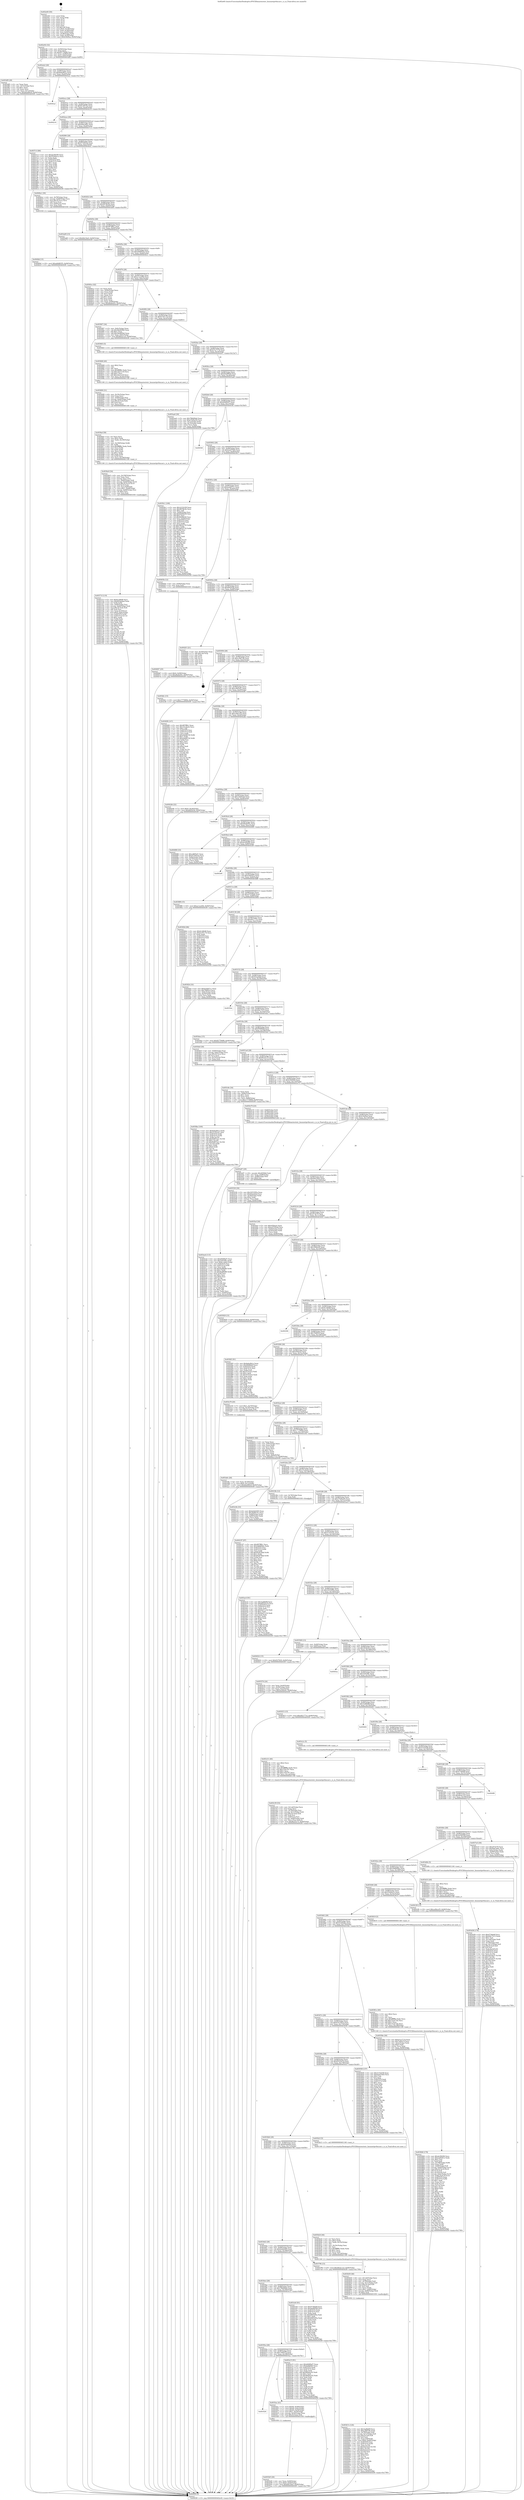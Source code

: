 digraph "0x402e60" {
  label = "0x402e60 (/mnt/c/Users/mathe/Desktop/tcc/POCII/binaries/extr_linuxnetipv6mcast.c_is_in_Final-ollvm.out::main(0))"
  labelloc = "t"
  node[shape=record]

  Entry [label="",width=0.3,height=0.3,shape=circle,fillcolor=black,style=filled]
  "0x402e92" [label="{
     0x402e92 [32]\l
     | [instrs]\l
     &nbsp;&nbsp;0x402e92 \<+6\>: mov -0x94(%rbp),%eax\l
     &nbsp;&nbsp;0x402e98 \<+2\>: mov %eax,%ecx\l
     &nbsp;&nbsp;0x402e9a \<+6\>: sub $0x82778488,%ecx\l
     &nbsp;&nbsp;0x402ea0 \<+6\>: mov %eax,-0x98(%rbp)\l
     &nbsp;&nbsp;0x402ea6 \<+6\>: mov %ecx,-0x9c(%rbp)\l
     &nbsp;&nbsp;0x402eac \<+6\>: je 0000000000403df9 \<main+0xf99\>\l
  }"]
  "0x403df9" [label="{
     0x403df9 [28]\l
     | [instrs]\l
     &nbsp;&nbsp;0x403df9 \<+2\>: xor %eax,%eax\l
     &nbsp;&nbsp;0x403dfb \<+3\>: mov -0x7c(%rbp),%ecx\l
     &nbsp;&nbsp;0x403dfe \<+3\>: sub $0x1,%eax\l
     &nbsp;&nbsp;0x403e01 \<+2\>: sub %eax,%ecx\l
     &nbsp;&nbsp;0x403e03 \<+3\>: mov %ecx,-0x7c(%rbp)\l
     &nbsp;&nbsp;0x403e06 \<+10\>: movl $0xb6a989c8,-0x94(%rbp)\l
     &nbsp;&nbsp;0x403e10 \<+5\>: jmp 00000000004045f9 \<main+0x1799\>\l
  }"]
  "0x402eb2" [label="{
     0x402eb2 [28]\l
     | [instrs]\l
     &nbsp;&nbsp;0x402eb2 \<+5\>: jmp 0000000000402eb7 \<main+0x57\>\l
     &nbsp;&nbsp;0x402eb7 \<+6\>: mov -0x98(%rbp),%eax\l
     &nbsp;&nbsp;0x402ebd \<+5\>: sub $0x8a6a9b1e,%eax\l
     &nbsp;&nbsp;0x402ec2 \<+6\>: mov %eax,-0xa0(%rbp)\l
     &nbsp;&nbsp;0x402ec8 \<+6\>: je 00000000004045a2 \<main+0x1742\>\l
  }"]
  Exit [label="",width=0.3,height=0.3,shape=circle,fillcolor=black,style=filled,peripheries=2]
  "0x4045a2" [label="{
     0x4045a2\l
  }", style=dashed]
  "0x402ece" [label="{
     0x402ece [28]\l
     | [instrs]\l
     &nbsp;&nbsp;0x402ece \<+5\>: jmp 0000000000402ed3 \<main+0x73\>\l
     &nbsp;&nbsp;0x402ed3 \<+6\>: mov -0x98(%rbp),%eax\l
     &nbsp;&nbsp;0x402ed9 \<+5\>: sub $0x8cc6015e,%eax\l
     &nbsp;&nbsp;0x402ede \<+6\>: mov %eax,-0xa4(%rbp)\l
     &nbsp;&nbsp;0x402ee4 \<+6\>: je 0000000000404216 \<main+0x13b6\>\l
  }"]
  "0x404197" [label="{
     0x404197 [97]\l
     | [instrs]\l
     &nbsp;&nbsp;0x404197 \<+5\>: mov $0x987fffb1,%ecx\l
     &nbsp;&nbsp;0x40419c \<+5\>: mov $0x546669da,%edx\l
     &nbsp;&nbsp;0x4041a1 \<+7\>: mov 0x407070,%esi\l
     &nbsp;&nbsp;0x4041a8 \<+8\>: mov 0x407074,%r8d\l
     &nbsp;&nbsp;0x4041b0 \<+3\>: mov %esi,%r9d\l
     &nbsp;&nbsp;0x4041b3 \<+7\>: add $0x952678dd,%r9d\l
     &nbsp;&nbsp;0x4041ba \<+4\>: sub $0x1,%r9d\l
     &nbsp;&nbsp;0x4041be \<+7\>: sub $0x952678dd,%r9d\l
     &nbsp;&nbsp;0x4041c5 \<+4\>: imul %r9d,%esi\l
     &nbsp;&nbsp;0x4041c9 \<+3\>: and $0x1,%esi\l
     &nbsp;&nbsp;0x4041cc \<+3\>: cmp $0x0,%esi\l
     &nbsp;&nbsp;0x4041cf \<+4\>: sete %r10b\l
     &nbsp;&nbsp;0x4041d3 \<+4\>: cmp $0xa,%r8d\l
     &nbsp;&nbsp;0x4041d7 \<+4\>: setl %r11b\l
     &nbsp;&nbsp;0x4041db \<+3\>: mov %r10b,%bl\l
     &nbsp;&nbsp;0x4041de \<+3\>: and %r11b,%bl\l
     &nbsp;&nbsp;0x4041e1 \<+3\>: xor %r11b,%r10b\l
     &nbsp;&nbsp;0x4041e4 \<+3\>: or %r10b,%bl\l
     &nbsp;&nbsp;0x4041e7 \<+3\>: test $0x1,%bl\l
     &nbsp;&nbsp;0x4041ea \<+3\>: cmovne %edx,%ecx\l
     &nbsp;&nbsp;0x4041ed \<+6\>: mov %ecx,-0x94(%rbp)\l
     &nbsp;&nbsp;0x4041f3 \<+5\>: jmp 00000000004045f9 \<main+0x1799\>\l
  }"]
  "0x404216" [label="{
     0x404216\l
  }", style=dashed]
  "0x402eea" [label="{
     0x402eea [28]\l
     | [instrs]\l
     &nbsp;&nbsp;0x402eea \<+5\>: jmp 0000000000402eef \<main+0x8f\>\l
     &nbsp;&nbsp;0x402eef \<+6\>: mov -0x98(%rbp),%eax\l
     &nbsp;&nbsp;0x402ef5 \<+5\>: sub $0x944ca60c,%eax\l
     &nbsp;&nbsp;0x402efa \<+6\>: mov %eax,-0xa8(%rbp)\l
     &nbsp;&nbsp;0x402f00 \<+6\>: je 00000000004037c3 \<main+0x963\>\l
  }"]
  "0x4040bf" [label="{
     0x4040bf [15]\l
     | [instrs]\l
     &nbsp;&nbsp;0x4040bf \<+10\>: movl $0xab8d8355,-0x94(%rbp)\l
     &nbsp;&nbsp;0x4040c9 \<+5\>: jmp 00000000004045f9 \<main+0x1799\>\l
  }"]
  "0x4037c3" [label="{
     0x4037c3 [86]\l
     | [instrs]\l
     &nbsp;&nbsp;0x4037c3 \<+5\>: mov $0xde3f4290,%eax\l
     &nbsp;&nbsp;0x4037c8 \<+5\>: mov $0x55264e1e,%ecx\l
     &nbsp;&nbsp;0x4037cd \<+2\>: xor %edx,%edx\l
     &nbsp;&nbsp;0x4037cf \<+7\>: mov 0x407070,%esi\l
     &nbsp;&nbsp;0x4037d6 \<+7\>: mov 0x407074,%edi\l
     &nbsp;&nbsp;0x4037dd \<+3\>: sub $0x1,%edx\l
     &nbsp;&nbsp;0x4037e0 \<+3\>: mov %esi,%r8d\l
     &nbsp;&nbsp;0x4037e3 \<+3\>: add %edx,%r8d\l
     &nbsp;&nbsp;0x4037e6 \<+4\>: imul %r8d,%esi\l
     &nbsp;&nbsp;0x4037ea \<+3\>: and $0x1,%esi\l
     &nbsp;&nbsp;0x4037ed \<+3\>: cmp $0x0,%esi\l
     &nbsp;&nbsp;0x4037f0 \<+4\>: sete %r9b\l
     &nbsp;&nbsp;0x4037f4 \<+3\>: cmp $0xa,%edi\l
     &nbsp;&nbsp;0x4037f7 \<+4\>: setl %r10b\l
     &nbsp;&nbsp;0x4037fb \<+3\>: mov %r9b,%r11b\l
     &nbsp;&nbsp;0x4037fe \<+3\>: and %r10b,%r11b\l
     &nbsp;&nbsp;0x403801 \<+3\>: xor %r10b,%r9b\l
     &nbsp;&nbsp;0x403804 \<+3\>: or %r9b,%r11b\l
     &nbsp;&nbsp;0x403807 \<+4\>: test $0x1,%r11b\l
     &nbsp;&nbsp;0x40380b \<+3\>: cmovne %ecx,%eax\l
     &nbsp;&nbsp;0x40380e \<+6\>: mov %eax,-0x94(%rbp)\l
     &nbsp;&nbsp;0x403814 \<+5\>: jmp 00000000004045f9 \<main+0x1799\>\l
  }"]
  "0x402f06" [label="{
     0x402f06 [28]\l
     | [instrs]\l
     &nbsp;&nbsp;0x402f06 \<+5\>: jmp 0000000000402f0b \<main+0xab\>\l
     &nbsp;&nbsp;0x402f0b \<+6\>: mov -0x98(%rbp),%eax\l
     &nbsp;&nbsp;0x402f11 \<+5\>: sub $0x973562ed,%eax\l
     &nbsp;&nbsp;0x402f16 \<+6\>: mov %eax,-0xac(%rbp)\l
     &nbsp;&nbsp;0x402f1c \<+6\>: je 00000000004040a1 \<main+0x1241\>\l
  }"]
  "0x404067" [label="{
     0x404067 [25]\l
     | [instrs]\l
     &nbsp;&nbsp;0x404067 \<+10\>: movl $0x0,-0x90(%rbp)\l
     &nbsp;&nbsp;0x404071 \<+10\>: movl $0xd6a6e65c,-0x94(%rbp)\l
     &nbsp;&nbsp;0x40407b \<+5\>: jmp 00000000004045f9 \<main+0x1799\>\l
  }"]
  "0x4040a1" [label="{
     0x4040a1 [30]\l
     | [instrs]\l
     &nbsp;&nbsp;0x4040a1 \<+4\>: mov -0x78(%rbp),%rax\l
     &nbsp;&nbsp;0x4040a5 \<+7\>: movslq -0x90(%rbp),%rcx\l
     &nbsp;&nbsp;0x4040ac \<+4\>: imul $0x18,%rcx,%rcx\l
     &nbsp;&nbsp;0x4040b0 \<+3\>: add %rcx,%rax\l
     &nbsp;&nbsp;0x4040b3 \<+4\>: mov 0x8(%rax),%rax\l
     &nbsp;&nbsp;0x4040b7 \<+3\>: mov %rax,%rdi\l
     &nbsp;&nbsp;0x4040ba \<+5\>: call 0000000000401030 \<free@plt\>\l
     | [calls]\l
     &nbsp;&nbsp;0x401030 \{1\} (unknown)\l
  }"]
  "0x402f22" [label="{
     0x402f22 [28]\l
     | [instrs]\l
     &nbsp;&nbsp;0x402f22 \<+5\>: jmp 0000000000402f27 \<main+0xc7\>\l
     &nbsp;&nbsp;0x402f27 \<+6\>: mov -0x98(%rbp),%eax\l
     &nbsp;&nbsp;0x402f2d \<+5\>: sub $0x9878fc9e,%eax\l
     &nbsp;&nbsp;0x402f32 \<+6\>: mov %eax,-0xb0(%rbp)\l
     &nbsp;&nbsp;0x402f38 \<+6\>: je 0000000000403a69 \<main+0xc09\>\l
  }"]
  "0x403fbe" [label="{
     0x403fbe [100]\l
     | [instrs]\l
     &nbsp;&nbsp;0x403fbe \<+5\>: mov $0x8a6a9b1e,%edx\l
     &nbsp;&nbsp;0x403fc3 \<+5\>: mov $0x31353c41,%esi\l
     &nbsp;&nbsp;0x403fc8 \<+8\>: mov 0x407070,%r8d\l
     &nbsp;&nbsp;0x403fd0 \<+8\>: mov 0x407074,%r9d\l
     &nbsp;&nbsp;0x403fd8 \<+3\>: mov %r8d,%r10d\l
     &nbsp;&nbsp;0x403fdb \<+7\>: add $0xf5d872a1,%r10d\l
     &nbsp;&nbsp;0x403fe2 \<+4\>: sub $0x1,%r10d\l
     &nbsp;&nbsp;0x403fe6 \<+7\>: sub $0xf5d872a1,%r10d\l
     &nbsp;&nbsp;0x403fed \<+4\>: imul %r10d,%r8d\l
     &nbsp;&nbsp;0x403ff1 \<+4\>: and $0x1,%r8d\l
     &nbsp;&nbsp;0x403ff5 \<+4\>: cmp $0x0,%r8d\l
     &nbsp;&nbsp;0x403ff9 \<+4\>: sete %r11b\l
     &nbsp;&nbsp;0x403ffd \<+4\>: cmp $0xa,%r9d\l
     &nbsp;&nbsp;0x404001 \<+3\>: setl %bl\l
     &nbsp;&nbsp;0x404004 \<+3\>: mov %r11b,%r14b\l
     &nbsp;&nbsp;0x404007 \<+3\>: and %bl,%r14b\l
     &nbsp;&nbsp;0x40400a \<+3\>: xor %bl,%r11b\l
     &nbsp;&nbsp;0x40400d \<+3\>: or %r11b,%r14b\l
     &nbsp;&nbsp;0x404010 \<+4\>: test $0x1,%r14b\l
     &nbsp;&nbsp;0x404014 \<+3\>: cmovne %esi,%edx\l
     &nbsp;&nbsp;0x404017 \<+6\>: mov %edx,-0x94(%rbp)\l
     &nbsp;&nbsp;0x40401d \<+5\>: jmp 00000000004045f9 \<main+0x1799\>\l
  }"]
  "0x403a69" [label="{
     0x403a69 [15]\l
     | [instrs]\l
     &nbsp;&nbsp;0x403a69 \<+10\>: movl $0xfd4c5da5,-0x94(%rbp)\l
     &nbsp;&nbsp;0x403a73 \<+5\>: jmp 00000000004045f9 \<main+0x1799\>\l
  }"]
  "0x402f3e" [label="{
     0x402f3e [28]\l
     | [instrs]\l
     &nbsp;&nbsp;0x402f3e \<+5\>: jmp 0000000000402f43 \<main+0xe3\>\l
     &nbsp;&nbsp;0x402f43 \<+6\>: mov -0x98(%rbp),%eax\l
     &nbsp;&nbsp;0x402f49 \<+5\>: sub $0x987fffb1,%eax\l
     &nbsp;&nbsp;0x402f4e \<+6\>: mov %eax,-0xb4(%rbp)\l
     &nbsp;&nbsp;0x402f54 \<+6\>: je 00000000004045cf \<main+0x176f\>\l
  }"]
  "0x403ea4" [label="{
     0x403ea4 [113]\l
     | [instrs]\l
     &nbsp;&nbsp;0x403ea4 \<+5\>: mov $0xb8489ef7,%ecx\l
     &nbsp;&nbsp;0x403ea9 \<+5\>: mov $0x3a91f0fc,%edx\l
     &nbsp;&nbsp;0x403eae \<+10\>: movl $0x0,-0x8c(%rbp)\l
     &nbsp;&nbsp;0x403eb8 \<+7\>: mov 0x407070,%esi\l
     &nbsp;&nbsp;0x403ebf \<+8\>: mov 0x407074,%r8d\l
     &nbsp;&nbsp;0x403ec7 \<+3\>: mov %esi,%r9d\l
     &nbsp;&nbsp;0x403eca \<+7\>: add $0x9adf8d80,%r9d\l
     &nbsp;&nbsp;0x403ed1 \<+4\>: sub $0x1,%r9d\l
     &nbsp;&nbsp;0x403ed5 \<+7\>: sub $0x9adf8d80,%r9d\l
     &nbsp;&nbsp;0x403edc \<+4\>: imul %r9d,%esi\l
     &nbsp;&nbsp;0x403ee0 \<+3\>: and $0x1,%esi\l
     &nbsp;&nbsp;0x403ee3 \<+3\>: cmp $0x0,%esi\l
     &nbsp;&nbsp;0x403ee6 \<+4\>: sete %r10b\l
     &nbsp;&nbsp;0x403eea \<+4\>: cmp $0xa,%r8d\l
     &nbsp;&nbsp;0x403eee \<+4\>: setl %r11b\l
     &nbsp;&nbsp;0x403ef2 \<+3\>: mov %r10b,%bl\l
     &nbsp;&nbsp;0x403ef5 \<+3\>: and %r11b,%bl\l
     &nbsp;&nbsp;0x403ef8 \<+3\>: xor %r11b,%r10b\l
     &nbsp;&nbsp;0x403efb \<+3\>: or %r10b,%bl\l
     &nbsp;&nbsp;0x403efe \<+3\>: test $0x1,%bl\l
     &nbsp;&nbsp;0x403f01 \<+3\>: cmovne %edx,%ecx\l
     &nbsp;&nbsp;0x403f04 \<+6\>: mov %ecx,-0x94(%rbp)\l
     &nbsp;&nbsp;0x403f0a \<+6\>: mov %eax,-0x1ac(%rbp)\l
     &nbsp;&nbsp;0x403f10 \<+5\>: jmp 00000000004045f9 \<main+0x1799\>\l
  }"]
  "0x4045cf" [label="{
     0x4045cf\l
  }", style=dashed]
  "0x402f5a" [label="{
     0x402f5a [28]\l
     | [instrs]\l
     &nbsp;&nbsp;0x402f5a \<+5\>: jmp 0000000000402f5f \<main+0xff\>\l
     &nbsp;&nbsp;0x402f5f \<+6\>: mov -0x98(%rbp),%eax\l
     &nbsp;&nbsp;0x402f65 \<+5\>: sub $0xab8d8355,%eax\l
     &nbsp;&nbsp;0x402f6a \<+6\>: mov %eax,-0xb8(%rbp)\l
     &nbsp;&nbsp;0x402f70 \<+6\>: je 00000000004040ce \<main+0x126e\>\l
  }"]
  "0x403e87" [label="{
     0x403e87 [29]\l
     | [instrs]\l
     &nbsp;&nbsp;0x403e87 \<+10\>: movabs $0x4050b6,%rdi\l
     &nbsp;&nbsp;0x403e91 \<+6\>: mov %eax,-0x88(%rbp)\l
     &nbsp;&nbsp;0x403e97 \<+6\>: mov -0x88(%rbp),%esi\l
     &nbsp;&nbsp;0x403e9d \<+2\>: mov $0x0,%al\l
     &nbsp;&nbsp;0x403e9f \<+5\>: call 0000000000401040 \<printf@plt\>\l
     | [calls]\l
     &nbsp;&nbsp;0x401040 \{1\} (unknown)\l
  }"]
  "0x4040ce" [label="{
     0x4040ce [42]\l
     | [instrs]\l
     &nbsp;&nbsp;0x4040ce \<+2\>: xor %eax,%eax\l
     &nbsp;&nbsp;0x4040d0 \<+6\>: mov -0x90(%rbp),%ecx\l
     &nbsp;&nbsp;0x4040d6 \<+2\>: mov %eax,%edx\l
     &nbsp;&nbsp;0x4040d8 \<+2\>: sub %ecx,%edx\l
     &nbsp;&nbsp;0x4040da \<+2\>: mov %eax,%ecx\l
     &nbsp;&nbsp;0x4040dc \<+3\>: sub $0x1,%ecx\l
     &nbsp;&nbsp;0x4040df \<+2\>: add %ecx,%edx\l
     &nbsp;&nbsp;0x4040e1 \<+2\>: sub %edx,%eax\l
     &nbsp;&nbsp;0x4040e3 \<+6\>: mov %eax,-0x90(%rbp)\l
     &nbsp;&nbsp;0x4040e9 \<+10\>: movl $0xd6a6e65c,-0x94(%rbp)\l
     &nbsp;&nbsp;0x4040f3 \<+5\>: jmp 00000000004045f9 \<main+0x1799\>\l
  }"]
  "0x402f76" [label="{
     0x402f76 [28]\l
     | [instrs]\l
     &nbsp;&nbsp;0x402f76 \<+5\>: jmp 0000000000402f7b \<main+0x11b\>\l
     &nbsp;&nbsp;0x402f7b \<+6\>: mov -0x98(%rbp),%eax\l
     &nbsp;&nbsp;0x402f81 \<+5\>: sub $0xac1acb0b,%eax\l
     &nbsp;&nbsp;0x402f86 \<+6\>: mov %eax,-0xbc(%rbp)\l
     &nbsp;&nbsp;0x402f8c \<+6\>: je 0000000000403907 \<main+0xaa7\>\l
  }"]
  "0x403d38" [label="{
     0x403d38 [178]\l
     | [instrs]\l
     &nbsp;&nbsp;0x403d38 \<+5\>: mov $0x473fdd4f,%ecx\l
     &nbsp;&nbsp;0x403d3d \<+5\>: mov $0xf26c7213,%edx\l
     &nbsp;&nbsp;0x403d42 \<+3\>: mov $0x1,%sil\l
     &nbsp;&nbsp;0x403d45 \<+6\>: mov -0x1a8(%rbp),%edi\l
     &nbsp;&nbsp;0x403d4b \<+3\>: imul %eax,%edi\l
     &nbsp;&nbsp;0x403d4e \<+4\>: mov -0x78(%rbp),%r8\l
     &nbsp;&nbsp;0x403d52 \<+4\>: movslq -0x7c(%rbp),%r9\l
     &nbsp;&nbsp;0x403d56 \<+4\>: imul $0x18,%r9,%r9\l
     &nbsp;&nbsp;0x403d5a \<+3\>: add %r9,%r8\l
     &nbsp;&nbsp;0x403d5d \<+4\>: mov %edi,0x10(%r8)\l
     &nbsp;&nbsp;0x403d61 \<+7\>: mov 0x407070,%eax\l
     &nbsp;&nbsp;0x403d68 \<+7\>: mov 0x407074,%edi\l
     &nbsp;&nbsp;0x403d6f \<+3\>: mov %eax,%r10d\l
     &nbsp;&nbsp;0x403d72 \<+7\>: add $0xad5c8a37,%r10d\l
     &nbsp;&nbsp;0x403d79 \<+4\>: sub $0x1,%r10d\l
     &nbsp;&nbsp;0x403d7d \<+7\>: sub $0xad5c8a37,%r10d\l
     &nbsp;&nbsp;0x403d84 \<+4\>: imul %r10d,%eax\l
     &nbsp;&nbsp;0x403d88 \<+3\>: and $0x1,%eax\l
     &nbsp;&nbsp;0x403d8b \<+3\>: cmp $0x0,%eax\l
     &nbsp;&nbsp;0x403d8e \<+4\>: sete %r11b\l
     &nbsp;&nbsp;0x403d92 \<+3\>: cmp $0xa,%edi\l
     &nbsp;&nbsp;0x403d95 \<+3\>: setl %bl\l
     &nbsp;&nbsp;0x403d98 \<+3\>: mov %r11b,%r14b\l
     &nbsp;&nbsp;0x403d9b \<+4\>: xor $0xff,%r14b\l
     &nbsp;&nbsp;0x403d9f \<+3\>: mov %bl,%r15b\l
     &nbsp;&nbsp;0x403da2 \<+4\>: xor $0xff,%r15b\l
     &nbsp;&nbsp;0x403da6 \<+4\>: xor $0x0,%sil\l
     &nbsp;&nbsp;0x403daa \<+3\>: mov %r14b,%r12b\l
     &nbsp;&nbsp;0x403dad \<+4\>: and $0x0,%r12b\l
     &nbsp;&nbsp;0x403db1 \<+3\>: and %sil,%r11b\l
     &nbsp;&nbsp;0x403db4 \<+3\>: mov %r15b,%r13b\l
     &nbsp;&nbsp;0x403db7 \<+4\>: and $0x0,%r13b\l
     &nbsp;&nbsp;0x403dbb \<+3\>: and %sil,%bl\l
     &nbsp;&nbsp;0x403dbe \<+3\>: or %r11b,%r12b\l
     &nbsp;&nbsp;0x403dc1 \<+3\>: or %bl,%r13b\l
     &nbsp;&nbsp;0x403dc4 \<+3\>: xor %r13b,%r12b\l
     &nbsp;&nbsp;0x403dc7 \<+3\>: or %r15b,%r14b\l
     &nbsp;&nbsp;0x403dca \<+4\>: xor $0xff,%r14b\l
     &nbsp;&nbsp;0x403dce \<+4\>: or $0x0,%sil\l
     &nbsp;&nbsp;0x403dd2 \<+3\>: and %sil,%r14b\l
     &nbsp;&nbsp;0x403dd5 \<+3\>: or %r14b,%r12b\l
     &nbsp;&nbsp;0x403dd8 \<+4\>: test $0x1,%r12b\l
     &nbsp;&nbsp;0x403ddc \<+3\>: cmovne %edx,%ecx\l
     &nbsp;&nbsp;0x403ddf \<+6\>: mov %ecx,-0x94(%rbp)\l
     &nbsp;&nbsp;0x403de5 \<+5\>: jmp 00000000004045f9 \<main+0x1799\>\l
  }"]
  "0x403907" [label="{
     0x403907 [34]\l
     | [instrs]\l
     &nbsp;&nbsp;0x403907 \<+3\>: mov -0x6c(%rbp),%eax\l
     &nbsp;&nbsp;0x40390a \<+5\>: sub $0x36e8d5b0,%eax\l
     &nbsp;&nbsp;0x40390f \<+3\>: add $0x1,%eax\l
     &nbsp;&nbsp;0x403912 \<+5\>: add $0x36e8d5b0,%eax\l
     &nbsp;&nbsp;0x403917 \<+3\>: mov %eax,-0x6c(%rbp)\l
     &nbsp;&nbsp;0x40391a \<+10\>: movl $0x48cbc1a3,-0x94(%rbp)\l
     &nbsp;&nbsp;0x403924 \<+5\>: jmp 00000000004045f9 \<main+0x1799\>\l
  }"]
  "0x402f92" [label="{
     0x402f92 [28]\l
     | [instrs]\l
     &nbsp;&nbsp;0x402f92 \<+5\>: jmp 0000000000402f97 \<main+0x137\>\l
     &nbsp;&nbsp;0x402f97 \<+6\>: mov -0x98(%rbp),%eax\l
     &nbsp;&nbsp;0x402f9d \<+5\>: sub $0xb15f1c74,%eax\l
     &nbsp;&nbsp;0x402fa2 \<+6\>: mov %eax,-0xc0(%rbp)\l
     &nbsp;&nbsp;0x402fa8 \<+6\>: je 0000000000403663 \<main+0x803\>\l
  }"]
  "0x403d10" [label="{
     0x403d10 [40]\l
     | [instrs]\l
     &nbsp;&nbsp;0x403d10 \<+5\>: mov $0x2,%ecx\l
     &nbsp;&nbsp;0x403d15 \<+1\>: cltd\l
     &nbsp;&nbsp;0x403d16 \<+2\>: idiv %ecx\l
     &nbsp;&nbsp;0x403d18 \<+6\>: imul $0xfffffffe,%edx,%ecx\l
     &nbsp;&nbsp;0x403d1e \<+6\>: add $0xca0ea895,%ecx\l
     &nbsp;&nbsp;0x403d24 \<+3\>: add $0x1,%ecx\l
     &nbsp;&nbsp;0x403d27 \<+6\>: sub $0xca0ea895,%ecx\l
     &nbsp;&nbsp;0x403d2d \<+6\>: mov %ecx,-0x1a8(%rbp)\l
     &nbsp;&nbsp;0x403d33 \<+5\>: call 0000000000401160 \<next_i\>\l
     | [calls]\l
     &nbsp;&nbsp;0x401160 \{1\} (/mnt/c/Users/mathe/Desktop/tcc/POCII/binaries/extr_linuxnetipv6mcast.c_is_in_Final-ollvm.out::next_i)\l
  }"]
  "0x403663" [label="{
     0x403663 [5]\l
     | [instrs]\l
     &nbsp;&nbsp;0x403663 \<+5\>: call 0000000000401160 \<next_i\>\l
     | [calls]\l
     &nbsp;&nbsp;0x401160 \{1\} (/mnt/c/Users/mathe/Desktop/tcc/POCII/binaries/extr_linuxnetipv6mcast.c_is_in_Final-ollvm.out::next_i)\l
  }"]
  "0x402fae" [label="{
     0x402fae [28]\l
     | [instrs]\l
     &nbsp;&nbsp;0x402fae \<+5\>: jmp 0000000000402fb3 \<main+0x153\>\l
     &nbsp;&nbsp;0x402fb3 \<+6\>: mov -0x98(%rbp),%eax\l
     &nbsp;&nbsp;0x402fb9 \<+5\>: sub $0xb31e717d,%eax\l
     &nbsp;&nbsp;0x402fbe \<+6\>: mov %eax,-0xc4(%rbp)\l
     &nbsp;&nbsp;0x402fc4 \<+6\>: je 0000000000404207 \<main+0x13a7\>\l
  }"]
  "0x403c59" [label="{
     0x403c59 [53]\l
     | [instrs]\l
     &nbsp;&nbsp;0x403c59 \<+6\>: mov -0x1a4(%rbp),%ecx\l
     &nbsp;&nbsp;0x403c5f \<+3\>: imul %eax,%ecx\l
     &nbsp;&nbsp;0x403c62 \<+4\>: mov -0x78(%rbp),%rsi\l
     &nbsp;&nbsp;0x403c66 \<+4\>: movslq -0x7c(%rbp),%rdi\l
     &nbsp;&nbsp;0x403c6a \<+4\>: imul $0x18,%rdi,%rdi\l
     &nbsp;&nbsp;0x403c6e \<+3\>: add %rdi,%rsi\l
     &nbsp;&nbsp;0x403c71 \<+4\>: mov 0x8(%rsi),%rsi\l
     &nbsp;&nbsp;0x403c75 \<+7\>: movslq -0x84(%rbp),%rdi\l
     &nbsp;&nbsp;0x403c7c \<+3\>: mov %ecx,(%rsi,%rdi,4)\l
     &nbsp;&nbsp;0x403c7f \<+10\>: movl $0xf6a53c75,-0x94(%rbp)\l
     &nbsp;&nbsp;0x403c89 \<+5\>: jmp 00000000004045f9 \<main+0x1799\>\l
  }"]
  "0x404207" [label="{
     0x404207\l
  }", style=dashed]
  "0x402fca" [label="{
     0x402fca [28]\l
     | [instrs]\l
     &nbsp;&nbsp;0x402fca \<+5\>: jmp 0000000000402fcf \<main+0x16f\>\l
     &nbsp;&nbsp;0x402fcf \<+6\>: mov -0x98(%rbp),%eax\l
     &nbsp;&nbsp;0x402fd5 \<+5\>: sub $0xb6a989c8,%eax\l
     &nbsp;&nbsp;0x402fda \<+6\>: mov %eax,-0xc8(%rbp)\l
     &nbsp;&nbsp;0x402fe0 \<+6\>: je 0000000000403aa6 \<main+0xc46\>\l
  }"]
  "0x403c31" [label="{
     0x403c31 [40]\l
     | [instrs]\l
     &nbsp;&nbsp;0x403c31 \<+5\>: mov $0x2,%ecx\l
     &nbsp;&nbsp;0x403c36 \<+1\>: cltd\l
     &nbsp;&nbsp;0x403c37 \<+2\>: idiv %ecx\l
     &nbsp;&nbsp;0x403c39 \<+6\>: imul $0xfffffffe,%edx,%ecx\l
     &nbsp;&nbsp;0x403c3f \<+6\>: sub $0xc1f3e767,%ecx\l
     &nbsp;&nbsp;0x403c45 \<+3\>: add $0x1,%ecx\l
     &nbsp;&nbsp;0x403c48 \<+6\>: add $0xc1f3e767,%ecx\l
     &nbsp;&nbsp;0x403c4e \<+6\>: mov %ecx,-0x1a4(%rbp)\l
     &nbsp;&nbsp;0x403c54 \<+5\>: call 0000000000401160 \<next_i\>\l
     | [calls]\l
     &nbsp;&nbsp;0x401160 \{1\} (/mnt/c/Users/mathe/Desktop/tcc/POCII/binaries/extr_linuxnetipv6mcast.c_is_in_Final-ollvm.out::next_i)\l
  }"]
  "0x403aa6" [label="{
     0x403aa6 [30]\l
     | [instrs]\l
     &nbsp;&nbsp;0x403aa6 \<+5\>: mov $0x798d08a6,%eax\l
     &nbsp;&nbsp;0x403aab \<+5\>: mov $0x27b0ba50,%ecx\l
     &nbsp;&nbsp;0x403ab0 \<+3\>: mov -0x7c(%rbp),%edx\l
     &nbsp;&nbsp;0x403ab3 \<+3\>: cmp -0x70(%rbp),%edx\l
     &nbsp;&nbsp;0x403ab6 \<+3\>: cmovl %ecx,%eax\l
     &nbsp;&nbsp;0x403ab9 \<+6\>: mov %eax,-0x94(%rbp)\l
     &nbsp;&nbsp;0x403abf \<+5\>: jmp 00000000004045f9 \<main+0x1799\>\l
  }"]
  "0x402fe6" [label="{
     0x402fe6 [28]\l
     | [instrs]\l
     &nbsp;&nbsp;0x402fe6 \<+5\>: jmp 0000000000402feb \<main+0x18b\>\l
     &nbsp;&nbsp;0x402feb \<+6\>: mov -0x98(%rbp),%eax\l
     &nbsp;&nbsp;0x402ff1 \<+5\>: sub $0xb8489ef7,%eax\l
     &nbsp;&nbsp;0x402ff6 \<+6\>: mov %eax,-0xcc(%rbp)\l
     &nbsp;&nbsp;0x402ffc \<+6\>: je 000000000040454f \<main+0x16ef\>\l
  }"]
  "0x403b7e" [label="{
     0x403b7e [126]\l
     | [instrs]\l
     &nbsp;&nbsp;0x403b7e \<+5\>: mov $0x3ad6bf0f,%ecx\l
     &nbsp;&nbsp;0x403b83 \<+5\>: mov $0xc2fbf7db,%edx\l
     &nbsp;&nbsp;0x403b88 \<+4\>: mov -0x78(%rbp),%rdi\l
     &nbsp;&nbsp;0x403b8c \<+4\>: movslq -0x7c(%rbp),%r8\l
     &nbsp;&nbsp;0x403b90 \<+4\>: imul $0x18,%r8,%r8\l
     &nbsp;&nbsp;0x403b94 \<+3\>: add %r8,%rdi\l
     &nbsp;&nbsp;0x403b97 \<+4\>: mov %rax,0x8(%rdi)\l
     &nbsp;&nbsp;0x403b9b \<+10\>: movl $0x0,-0x84(%rbp)\l
     &nbsp;&nbsp;0x403ba5 \<+7\>: mov 0x407070,%esi\l
     &nbsp;&nbsp;0x403bac \<+8\>: mov 0x407074,%r9d\l
     &nbsp;&nbsp;0x403bb4 \<+3\>: mov %esi,%r10d\l
     &nbsp;&nbsp;0x403bb7 \<+7\>: sub $0xf3a5c4c0,%r10d\l
     &nbsp;&nbsp;0x403bbe \<+4\>: sub $0x1,%r10d\l
     &nbsp;&nbsp;0x403bc2 \<+7\>: add $0xf3a5c4c0,%r10d\l
     &nbsp;&nbsp;0x403bc9 \<+4\>: imul %r10d,%esi\l
     &nbsp;&nbsp;0x403bcd \<+3\>: and $0x1,%esi\l
     &nbsp;&nbsp;0x403bd0 \<+3\>: cmp $0x0,%esi\l
     &nbsp;&nbsp;0x403bd3 \<+4\>: sete %r11b\l
     &nbsp;&nbsp;0x403bd7 \<+4\>: cmp $0xa,%r9d\l
     &nbsp;&nbsp;0x403bdb \<+3\>: setl %bl\l
     &nbsp;&nbsp;0x403bde \<+3\>: mov %r11b,%r14b\l
     &nbsp;&nbsp;0x403be1 \<+3\>: and %bl,%r14b\l
     &nbsp;&nbsp;0x403be4 \<+3\>: xor %bl,%r11b\l
     &nbsp;&nbsp;0x403be7 \<+3\>: or %r11b,%r14b\l
     &nbsp;&nbsp;0x403bea \<+4\>: test $0x1,%r14b\l
     &nbsp;&nbsp;0x403bee \<+3\>: cmovne %edx,%ecx\l
     &nbsp;&nbsp;0x403bf1 \<+6\>: mov %ecx,-0x94(%rbp)\l
     &nbsp;&nbsp;0x403bf7 \<+5\>: jmp 00000000004045f9 \<main+0x1799\>\l
  }"]
  "0x40454f" [label="{
     0x40454f\l
  }", style=dashed]
  "0x403002" [label="{
     0x403002 [28]\l
     | [instrs]\l
     &nbsp;&nbsp;0x403002 \<+5\>: jmp 0000000000403007 \<main+0x1a7\>\l
     &nbsp;&nbsp;0x403007 \<+6\>: mov -0x98(%rbp),%eax\l
     &nbsp;&nbsp;0x40300d \<+5\>: sub $0xbae070d3,%eax\l
     &nbsp;&nbsp;0x403012 \<+6\>: mov %eax,-0xd0(%rbp)\l
     &nbsp;&nbsp;0x403018 \<+6\>: je 00000000004039c1 \<main+0xb61\>\l
  }"]
  "0x403b50" [label="{
     0x403b50 [46]\l
     | [instrs]\l
     &nbsp;&nbsp;0x403b50 \<+6\>: mov -0x1a0(%rbp),%ecx\l
     &nbsp;&nbsp;0x403b56 \<+3\>: imul %eax,%ecx\l
     &nbsp;&nbsp;0x403b59 \<+4\>: mov -0x78(%rbp),%rdi\l
     &nbsp;&nbsp;0x403b5d \<+4\>: movslq -0x7c(%rbp),%r8\l
     &nbsp;&nbsp;0x403b61 \<+4\>: imul $0x18,%r8,%r8\l
     &nbsp;&nbsp;0x403b65 \<+3\>: add %r8,%rdi\l
     &nbsp;&nbsp;0x403b68 \<+2\>: mov %ecx,(%rdi)\l
     &nbsp;&nbsp;0x403b6a \<+7\>: movl $0x1,-0x80(%rbp)\l
     &nbsp;&nbsp;0x403b71 \<+4\>: movslq -0x80(%rbp),%rdi\l
     &nbsp;&nbsp;0x403b75 \<+4\>: shl $0x2,%rdi\l
     &nbsp;&nbsp;0x403b79 \<+5\>: call 0000000000401050 \<malloc@plt\>\l
     | [calls]\l
     &nbsp;&nbsp;0x401050 \{1\} (unknown)\l
  }"]
  "0x4039c1" [label="{
     0x4039c1 [168]\l
     | [instrs]\l
     &nbsp;&nbsp;0x4039c1 \<+5\>: mov $0x3c5161f8,%eax\l
     &nbsp;&nbsp;0x4039c6 \<+5\>: mov $0x9878fc9e,%ecx\l
     &nbsp;&nbsp;0x4039cb \<+2\>: mov $0x1,%dl\l
     &nbsp;&nbsp;0x4039cd \<+3\>: mov -0x64(%rbp),%esi\l
     &nbsp;&nbsp;0x4039d0 \<+6\>: add $0x82f4bb30,%esi\l
     &nbsp;&nbsp;0x4039d6 \<+3\>: add $0x1,%esi\l
     &nbsp;&nbsp;0x4039d9 \<+6\>: sub $0x82f4bb30,%esi\l
     &nbsp;&nbsp;0x4039df \<+3\>: mov %esi,-0x64(%rbp)\l
     &nbsp;&nbsp;0x4039e2 \<+7\>: mov 0x407070,%esi\l
     &nbsp;&nbsp;0x4039e9 \<+7\>: mov 0x407074,%edi\l
     &nbsp;&nbsp;0x4039f0 \<+3\>: mov %esi,%r8d\l
     &nbsp;&nbsp;0x4039f3 \<+7\>: sub $0x36632735,%r8d\l
     &nbsp;&nbsp;0x4039fa \<+4\>: sub $0x1,%r8d\l
     &nbsp;&nbsp;0x4039fe \<+7\>: add $0x36632735,%r8d\l
     &nbsp;&nbsp;0x403a05 \<+4\>: imul %r8d,%esi\l
     &nbsp;&nbsp;0x403a09 \<+3\>: and $0x1,%esi\l
     &nbsp;&nbsp;0x403a0c \<+3\>: cmp $0x0,%esi\l
     &nbsp;&nbsp;0x403a0f \<+4\>: sete %r9b\l
     &nbsp;&nbsp;0x403a13 \<+3\>: cmp $0xa,%edi\l
     &nbsp;&nbsp;0x403a16 \<+4\>: setl %r10b\l
     &nbsp;&nbsp;0x403a1a \<+3\>: mov %r9b,%r11b\l
     &nbsp;&nbsp;0x403a1d \<+4\>: xor $0xff,%r11b\l
     &nbsp;&nbsp;0x403a21 \<+3\>: mov %r10b,%bl\l
     &nbsp;&nbsp;0x403a24 \<+3\>: xor $0xff,%bl\l
     &nbsp;&nbsp;0x403a27 \<+3\>: xor $0x0,%dl\l
     &nbsp;&nbsp;0x403a2a \<+3\>: mov %r11b,%r14b\l
     &nbsp;&nbsp;0x403a2d \<+4\>: and $0x0,%r14b\l
     &nbsp;&nbsp;0x403a31 \<+3\>: and %dl,%r9b\l
     &nbsp;&nbsp;0x403a34 \<+3\>: mov %bl,%r15b\l
     &nbsp;&nbsp;0x403a37 \<+4\>: and $0x0,%r15b\l
     &nbsp;&nbsp;0x403a3b \<+3\>: and %dl,%r10b\l
     &nbsp;&nbsp;0x403a3e \<+3\>: or %r9b,%r14b\l
     &nbsp;&nbsp;0x403a41 \<+3\>: or %r10b,%r15b\l
     &nbsp;&nbsp;0x403a44 \<+3\>: xor %r15b,%r14b\l
     &nbsp;&nbsp;0x403a47 \<+3\>: or %bl,%r11b\l
     &nbsp;&nbsp;0x403a4a \<+4\>: xor $0xff,%r11b\l
     &nbsp;&nbsp;0x403a4e \<+3\>: or $0x0,%dl\l
     &nbsp;&nbsp;0x403a51 \<+3\>: and %dl,%r11b\l
     &nbsp;&nbsp;0x403a54 \<+3\>: or %r11b,%r14b\l
     &nbsp;&nbsp;0x403a57 \<+4\>: test $0x1,%r14b\l
     &nbsp;&nbsp;0x403a5b \<+3\>: cmovne %ecx,%eax\l
     &nbsp;&nbsp;0x403a5e \<+6\>: mov %eax,-0x94(%rbp)\l
     &nbsp;&nbsp;0x403a64 \<+5\>: jmp 00000000004045f9 \<main+0x1799\>\l
  }"]
  "0x40301e" [label="{
     0x40301e [28]\l
     | [instrs]\l
     &nbsp;&nbsp;0x40301e \<+5\>: jmp 0000000000403023 \<main+0x1c3\>\l
     &nbsp;&nbsp;0x403023 \<+6\>: mov -0x98(%rbp),%eax\l
     &nbsp;&nbsp;0x403029 \<+5\>: sub $0xbedd07c1,%eax\l
     &nbsp;&nbsp;0x40302e \<+6\>: mov %eax,-0xd4(%rbp)\l
     &nbsp;&nbsp;0x403034 \<+6\>: je 000000000040405b \<main+0x11fb\>\l
  }"]
  "0x403b24" [label="{
     0x403b24 [44]\l
     | [instrs]\l
     &nbsp;&nbsp;0x403b24 \<+2\>: xor %ecx,%ecx\l
     &nbsp;&nbsp;0x403b26 \<+5\>: mov $0x2,%edx\l
     &nbsp;&nbsp;0x403b2b \<+6\>: mov %edx,-0x19c(%rbp)\l
     &nbsp;&nbsp;0x403b31 \<+1\>: cltd\l
     &nbsp;&nbsp;0x403b32 \<+6\>: mov -0x19c(%rbp),%esi\l
     &nbsp;&nbsp;0x403b38 \<+2\>: idiv %esi\l
     &nbsp;&nbsp;0x403b3a \<+6\>: imul $0xfffffffe,%edx,%edx\l
     &nbsp;&nbsp;0x403b40 \<+3\>: sub $0x1,%ecx\l
     &nbsp;&nbsp;0x403b43 \<+2\>: sub %ecx,%edx\l
     &nbsp;&nbsp;0x403b45 \<+6\>: mov %edx,-0x1a0(%rbp)\l
     &nbsp;&nbsp;0x403b4b \<+5\>: call 0000000000401160 \<next_i\>\l
     | [calls]\l
     &nbsp;&nbsp;0x401160 \{1\} (/mnt/c/Users/mathe/Desktop/tcc/POCII/binaries/extr_linuxnetipv6mcast.c_is_in_Final-ollvm.out::next_i)\l
  }"]
  "0x40405b" [label="{
     0x40405b [12]\l
     | [instrs]\l
     &nbsp;&nbsp;0x40405b \<+4\>: mov -0x60(%rbp),%rax\l
     &nbsp;&nbsp;0x40405f \<+3\>: mov %rax,%rdi\l
     &nbsp;&nbsp;0x404062 \<+5\>: call 0000000000401030 \<free@plt\>\l
     | [calls]\l
     &nbsp;&nbsp;0x401030 \{1\} (unknown)\l
  }"]
  "0x40303a" [label="{
     0x40303a [28]\l
     | [instrs]\l
     &nbsp;&nbsp;0x40303a \<+5\>: jmp 000000000040303f \<main+0x1df\>\l
     &nbsp;&nbsp;0x40303f \<+6\>: mov -0x98(%rbp),%eax\l
     &nbsp;&nbsp;0x403045 \<+5\>: sub $0xbfb5fc94,%eax\l
     &nbsp;&nbsp;0x40304a \<+6\>: mov %eax,-0xd8(%rbp)\l
     &nbsp;&nbsp;0x403050 \<+6\>: je 00000000004042f1 \<main+0x1491\>\l
  }"]
  "0x403a8c" [label="{
     0x403a8c [26]\l
     | [instrs]\l
     &nbsp;&nbsp;0x403a8c \<+4\>: mov %rax,-0x78(%rbp)\l
     &nbsp;&nbsp;0x403a90 \<+7\>: movl $0x0,-0x7c(%rbp)\l
     &nbsp;&nbsp;0x403a97 \<+10\>: movl $0xb6a989c8,-0x94(%rbp)\l
     &nbsp;&nbsp;0x403aa1 \<+5\>: jmp 00000000004045f9 \<main+0x1799\>\l
  }"]
  "0x4042f1" [label="{
     0x4042f1 [21]\l
     | [instrs]\l
     &nbsp;&nbsp;0x4042f1 \<+3\>: mov -0x34(%rbp),%eax\l
     &nbsp;&nbsp;0x4042f4 \<+7\>: add $0x1a8,%rsp\l
     &nbsp;&nbsp;0x4042fb \<+1\>: pop %rbx\l
     &nbsp;&nbsp;0x4042fc \<+2\>: pop %r12\l
     &nbsp;&nbsp;0x4042fe \<+2\>: pop %r13\l
     &nbsp;&nbsp;0x404300 \<+2\>: pop %r14\l
     &nbsp;&nbsp;0x404302 \<+2\>: pop %r15\l
     &nbsp;&nbsp;0x404304 \<+1\>: pop %rbp\l
     &nbsp;&nbsp;0x404305 \<+1\>: ret\l
  }"]
  "0x403056" [label="{
     0x403056 [28]\l
     | [instrs]\l
     &nbsp;&nbsp;0x403056 \<+5\>: jmp 000000000040305b \<main+0x1fb\>\l
     &nbsp;&nbsp;0x40305b \<+6\>: mov -0x98(%rbp),%eax\l
     &nbsp;&nbsp;0x403061 \<+5\>: sub $0xc2fbf7db,%eax\l
     &nbsp;&nbsp;0x403066 \<+6\>: mov %eax,-0xdc(%rbp)\l
     &nbsp;&nbsp;0x40306c \<+6\>: je 0000000000403bfc \<main+0xd9c\>\l
  }"]
  "0x403846" [label="{
     0x403846 [178]\l
     | [instrs]\l
     &nbsp;&nbsp;0x403846 \<+5\>: mov $0xde3f4290,%ecx\l
     &nbsp;&nbsp;0x40384b \<+5\>: mov $0xe2d02f12,%edx\l
     &nbsp;&nbsp;0x403850 \<+3\>: mov $0x1,%sil\l
     &nbsp;&nbsp;0x403853 \<+2\>: xor %edi,%edi\l
     &nbsp;&nbsp;0x403855 \<+7\>: mov -0x198(%rbp),%r8d\l
     &nbsp;&nbsp;0x40385c \<+4\>: imul %eax,%r8d\l
     &nbsp;&nbsp;0x403860 \<+4\>: mov -0x60(%rbp),%r9\l
     &nbsp;&nbsp;0x403864 \<+4\>: movslq -0x64(%rbp),%r10\l
     &nbsp;&nbsp;0x403868 \<+4\>: imul $0x18,%r10,%r10\l
     &nbsp;&nbsp;0x40386c \<+3\>: add %r10,%r9\l
     &nbsp;&nbsp;0x40386f \<+4\>: mov 0x10(%r9),%r9\l
     &nbsp;&nbsp;0x403873 \<+4\>: movslq -0x6c(%rbp),%r10\l
     &nbsp;&nbsp;0x403877 \<+4\>: mov %r8d,(%r9,%r10,4)\l
     &nbsp;&nbsp;0x40387b \<+7\>: mov 0x407070,%eax\l
     &nbsp;&nbsp;0x403882 \<+8\>: mov 0x407074,%r8d\l
     &nbsp;&nbsp;0x40388a \<+3\>: sub $0x1,%edi\l
     &nbsp;&nbsp;0x40388d \<+3\>: mov %eax,%r11d\l
     &nbsp;&nbsp;0x403890 \<+3\>: add %edi,%r11d\l
     &nbsp;&nbsp;0x403893 \<+4\>: imul %r11d,%eax\l
     &nbsp;&nbsp;0x403897 \<+3\>: and $0x1,%eax\l
     &nbsp;&nbsp;0x40389a \<+3\>: cmp $0x0,%eax\l
     &nbsp;&nbsp;0x40389d \<+3\>: sete %bl\l
     &nbsp;&nbsp;0x4038a0 \<+4\>: cmp $0xa,%r8d\l
     &nbsp;&nbsp;0x4038a4 \<+4\>: setl %r14b\l
     &nbsp;&nbsp;0x4038a8 \<+3\>: mov %bl,%r15b\l
     &nbsp;&nbsp;0x4038ab \<+4\>: xor $0xff,%r15b\l
     &nbsp;&nbsp;0x4038af \<+3\>: mov %r14b,%r12b\l
     &nbsp;&nbsp;0x4038b2 \<+4\>: xor $0xff,%r12b\l
     &nbsp;&nbsp;0x4038b6 \<+4\>: xor $0x1,%sil\l
     &nbsp;&nbsp;0x4038ba \<+3\>: mov %r15b,%r13b\l
     &nbsp;&nbsp;0x4038bd \<+4\>: and $0xff,%r13b\l
     &nbsp;&nbsp;0x4038c1 \<+3\>: and %sil,%bl\l
     &nbsp;&nbsp;0x4038c4 \<+3\>: mov %r12b,%al\l
     &nbsp;&nbsp;0x4038c7 \<+2\>: and $0xff,%al\l
     &nbsp;&nbsp;0x4038c9 \<+3\>: and %sil,%r14b\l
     &nbsp;&nbsp;0x4038cc \<+3\>: or %bl,%r13b\l
     &nbsp;&nbsp;0x4038cf \<+3\>: or %r14b,%al\l
     &nbsp;&nbsp;0x4038d2 \<+3\>: xor %al,%r13b\l
     &nbsp;&nbsp;0x4038d5 \<+3\>: or %r12b,%r15b\l
     &nbsp;&nbsp;0x4038d8 \<+4\>: xor $0xff,%r15b\l
     &nbsp;&nbsp;0x4038dc \<+4\>: or $0x1,%sil\l
     &nbsp;&nbsp;0x4038e0 \<+3\>: and %sil,%r15b\l
     &nbsp;&nbsp;0x4038e3 \<+3\>: or %r15b,%r13b\l
     &nbsp;&nbsp;0x4038e6 \<+4\>: test $0x1,%r13b\l
     &nbsp;&nbsp;0x4038ea \<+3\>: cmovne %edx,%ecx\l
     &nbsp;&nbsp;0x4038ed \<+6\>: mov %ecx,-0x94(%rbp)\l
     &nbsp;&nbsp;0x4038f3 \<+5\>: jmp 00000000004045f9 \<main+0x1799\>\l
  }"]
  "0x403bfc" [label="{
     0x403bfc [15]\l
     | [instrs]\l
     &nbsp;&nbsp;0x403bfc \<+10\>: movl $0x1777689d,-0x94(%rbp)\l
     &nbsp;&nbsp;0x403c06 \<+5\>: jmp 00000000004045f9 \<main+0x1799\>\l
  }"]
  "0x403072" [label="{
     0x403072 [28]\l
     | [instrs]\l
     &nbsp;&nbsp;0x403072 \<+5\>: jmp 0000000000403077 \<main+0x217\>\l
     &nbsp;&nbsp;0x403077 \<+6\>: mov -0x98(%rbp),%eax\l
     &nbsp;&nbsp;0x40307d \<+5\>: sub $0xc4805ef1,%eax\l
     &nbsp;&nbsp;0x403082 \<+6\>: mov %eax,-0xe0(%rbp)\l
     &nbsp;&nbsp;0x403088 \<+6\>: je 00000000004040f8 \<main+0x1298\>\l
  }"]
  "0x40381e" [label="{
     0x40381e [40]\l
     | [instrs]\l
     &nbsp;&nbsp;0x40381e \<+5\>: mov $0x2,%ecx\l
     &nbsp;&nbsp;0x403823 \<+1\>: cltd\l
     &nbsp;&nbsp;0x403824 \<+2\>: idiv %ecx\l
     &nbsp;&nbsp;0x403826 \<+6\>: imul $0xfffffffe,%edx,%ecx\l
     &nbsp;&nbsp;0x40382c \<+6\>: add $0x13cdc72b,%ecx\l
     &nbsp;&nbsp;0x403832 \<+3\>: add $0x1,%ecx\l
     &nbsp;&nbsp;0x403835 \<+6\>: sub $0x13cdc72b,%ecx\l
     &nbsp;&nbsp;0x40383b \<+6\>: mov %ecx,-0x198(%rbp)\l
     &nbsp;&nbsp;0x403841 \<+5\>: call 0000000000401160 \<next_i\>\l
     | [calls]\l
     &nbsp;&nbsp;0x401160 \{1\} (/mnt/c/Users/mathe/Desktop/tcc/POCII/binaries/extr_linuxnetipv6mcast.c_is_in_Final-ollvm.out::next_i)\l
  }"]
  "0x4040f8" [label="{
     0x4040f8 [147]\l
     | [instrs]\l
     &nbsp;&nbsp;0x4040f8 \<+5\>: mov $0x987fffb1,%eax\l
     &nbsp;&nbsp;0x4040fd \<+5\>: mov $0x1f1ede22,%ecx\l
     &nbsp;&nbsp;0x404102 \<+2\>: mov $0x1,%dl\l
     &nbsp;&nbsp;0x404104 \<+7\>: mov 0x407070,%esi\l
     &nbsp;&nbsp;0x40410b \<+7\>: mov 0x407074,%edi\l
     &nbsp;&nbsp;0x404112 \<+3\>: mov %esi,%r8d\l
     &nbsp;&nbsp;0x404115 \<+7\>: add $0xe4dd8154,%r8d\l
     &nbsp;&nbsp;0x40411c \<+4\>: sub $0x1,%r8d\l
     &nbsp;&nbsp;0x404120 \<+7\>: sub $0xe4dd8154,%r8d\l
     &nbsp;&nbsp;0x404127 \<+4\>: imul %r8d,%esi\l
     &nbsp;&nbsp;0x40412b \<+3\>: and $0x1,%esi\l
     &nbsp;&nbsp;0x40412e \<+3\>: cmp $0x0,%esi\l
     &nbsp;&nbsp;0x404131 \<+4\>: sete %r9b\l
     &nbsp;&nbsp;0x404135 \<+3\>: cmp $0xa,%edi\l
     &nbsp;&nbsp;0x404138 \<+4\>: setl %r10b\l
     &nbsp;&nbsp;0x40413c \<+3\>: mov %r9b,%r11b\l
     &nbsp;&nbsp;0x40413f \<+4\>: xor $0xff,%r11b\l
     &nbsp;&nbsp;0x404143 \<+3\>: mov %r10b,%bl\l
     &nbsp;&nbsp;0x404146 \<+3\>: xor $0xff,%bl\l
     &nbsp;&nbsp;0x404149 \<+3\>: xor $0x0,%dl\l
     &nbsp;&nbsp;0x40414c \<+3\>: mov %r11b,%r14b\l
     &nbsp;&nbsp;0x40414f \<+4\>: and $0x0,%r14b\l
     &nbsp;&nbsp;0x404153 \<+3\>: and %dl,%r9b\l
     &nbsp;&nbsp;0x404156 \<+3\>: mov %bl,%r15b\l
     &nbsp;&nbsp;0x404159 \<+4\>: and $0x0,%r15b\l
     &nbsp;&nbsp;0x40415d \<+3\>: and %dl,%r10b\l
     &nbsp;&nbsp;0x404160 \<+3\>: or %r9b,%r14b\l
     &nbsp;&nbsp;0x404163 \<+3\>: or %r10b,%r15b\l
     &nbsp;&nbsp;0x404166 \<+3\>: xor %r15b,%r14b\l
     &nbsp;&nbsp;0x404169 \<+3\>: or %bl,%r11b\l
     &nbsp;&nbsp;0x40416c \<+4\>: xor $0xff,%r11b\l
     &nbsp;&nbsp;0x404170 \<+3\>: or $0x0,%dl\l
     &nbsp;&nbsp;0x404173 \<+3\>: and %dl,%r11b\l
     &nbsp;&nbsp;0x404176 \<+3\>: or %r11b,%r14b\l
     &nbsp;&nbsp;0x404179 \<+4\>: test $0x1,%r14b\l
     &nbsp;&nbsp;0x40417d \<+3\>: cmovne %ecx,%eax\l
     &nbsp;&nbsp;0x404180 \<+6\>: mov %eax,-0x94(%rbp)\l
     &nbsp;&nbsp;0x404186 \<+5\>: jmp 00000000004045f9 \<main+0x1799\>\l
  }"]
  "0x40308e" [label="{
     0x40308e [28]\l
     | [instrs]\l
     &nbsp;&nbsp;0x40308e \<+5\>: jmp 0000000000403093 \<main+0x233\>\l
     &nbsp;&nbsp;0x403093 \<+6\>: mov -0x98(%rbp),%eax\l
     &nbsp;&nbsp;0x403099 \<+5\>: sub $0xca0bca35,%eax\l
     &nbsp;&nbsp;0x40309e \<+6\>: mov %eax,-0xe4(%rbp)\l
     &nbsp;&nbsp;0x4030a4 \<+6\>: je 00000000004042db \<main+0x147b\>\l
  }"]
  "0x40371f" [label="{
     0x40371f [119]\l
     | [instrs]\l
     &nbsp;&nbsp;0x40371f \<+5\>: mov $0x6c3d6d8,%ecx\l
     &nbsp;&nbsp;0x403724 \<+5\>: mov $0x693de8ad,%edx\l
     &nbsp;&nbsp;0x403729 \<+3\>: xor %r8d,%r8d\l
     &nbsp;&nbsp;0x40372c \<+4\>: mov -0x60(%rbp),%rsi\l
     &nbsp;&nbsp;0x403730 \<+4\>: movslq -0x64(%rbp),%rdi\l
     &nbsp;&nbsp;0x403734 \<+4\>: imul $0x18,%rdi,%rdi\l
     &nbsp;&nbsp;0x403738 \<+3\>: add %rdi,%rsi\l
     &nbsp;&nbsp;0x40373b \<+4\>: mov %rax,0x10(%rsi)\l
     &nbsp;&nbsp;0x40373f \<+7\>: movl $0x0,-0x6c(%rbp)\l
     &nbsp;&nbsp;0x403746 \<+8\>: mov 0x407070,%r9d\l
     &nbsp;&nbsp;0x40374e \<+8\>: mov 0x407074,%r11d\l
     &nbsp;&nbsp;0x403756 \<+4\>: sub $0x1,%r8d\l
     &nbsp;&nbsp;0x40375a \<+3\>: mov %r9d,%ebx\l
     &nbsp;&nbsp;0x40375d \<+3\>: add %r8d,%ebx\l
     &nbsp;&nbsp;0x403760 \<+4\>: imul %ebx,%r9d\l
     &nbsp;&nbsp;0x403764 \<+4\>: and $0x1,%r9d\l
     &nbsp;&nbsp;0x403768 \<+4\>: cmp $0x0,%r9d\l
     &nbsp;&nbsp;0x40376c \<+4\>: sete %r14b\l
     &nbsp;&nbsp;0x403770 \<+4\>: cmp $0xa,%r11d\l
     &nbsp;&nbsp;0x403774 \<+4\>: setl %r15b\l
     &nbsp;&nbsp;0x403778 \<+3\>: mov %r14b,%r12b\l
     &nbsp;&nbsp;0x40377b \<+3\>: and %r15b,%r12b\l
     &nbsp;&nbsp;0x40377e \<+3\>: xor %r15b,%r14b\l
     &nbsp;&nbsp;0x403781 \<+3\>: or %r14b,%r12b\l
     &nbsp;&nbsp;0x403784 \<+4\>: test $0x1,%r12b\l
     &nbsp;&nbsp;0x403788 \<+3\>: cmovne %edx,%ecx\l
     &nbsp;&nbsp;0x40378b \<+6\>: mov %ecx,-0x94(%rbp)\l
     &nbsp;&nbsp;0x403791 \<+5\>: jmp 00000000004045f9 \<main+0x1799\>\l
  }"]
  "0x4042db" [label="{
     0x4042db [22]\l
     | [instrs]\l
     &nbsp;&nbsp;0x4042db \<+7\>: movl $0x0,-0x34(%rbp)\l
     &nbsp;&nbsp;0x4042e2 \<+10\>: movl $0xbfb5fc94,-0x94(%rbp)\l
     &nbsp;&nbsp;0x4042ec \<+5\>: jmp 00000000004045f9 \<main+0x1799\>\l
  }"]
  "0x4030aa" [label="{
     0x4030aa [28]\l
     | [instrs]\l
     &nbsp;&nbsp;0x4030aa \<+5\>: jmp 00000000004030af \<main+0x24f\>\l
     &nbsp;&nbsp;0x4030af \<+6\>: mov -0x98(%rbp),%eax\l
     &nbsp;&nbsp;0x4030b5 \<+5\>: sub $0xceb64ea0,%eax\l
     &nbsp;&nbsp;0x4030ba \<+6\>: mov %eax,-0xe8(%rbp)\l
     &nbsp;&nbsp;0x4030c0 \<+6\>: je 00000000004042cc \<main+0x146c\>\l
  }"]
  "0x4036e9" [label="{
     0x4036e9 [54]\l
     | [instrs]\l
     &nbsp;&nbsp;0x4036e9 \<+6\>: mov -0x194(%rbp),%ecx\l
     &nbsp;&nbsp;0x4036ef \<+3\>: imul %eax,%ecx\l
     &nbsp;&nbsp;0x4036f2 \<+3\>: movslq %ecx,%rsi\l
     &nbsp;&nbsp;0x4036f5 \<+4\>: mov -0x60(%rbp),%rdi\l
     &nbsp;&nbsp;0x4036f9 \<+4\>: movslq -0x64(%rbp),%r10\l
     &nbsp;&nbsp;0x4036fd \<+4\>: imul $0x18,%r10,%r10\l
     &nbsp;&nbsp;0x403701 \<+3\>: add %r10,%rdi\l
     &nbsp;&nbsp;0x403704 \<+4\>: mov %rsi,0x8(%rdi)\l
     &nbsp;&nbsp;0x403708 \<+7\>: movl $0x1,-0x68(%rbp)\l
     &nbsp;&nbsp;0x40370f \<+4\>: movslq -0x68(%rbp),%rsi\l
     &nbsp;&nbsp;0x403713 \<+4\>: shl $0x2,%rsi\l
     &nbsp;&nbsp;0x403717 \<+3\>: mov %rsi,%rdi\l
     &nbsp;&nbsp;0x40371a \<+5\>: call 0000000000401050 \<malloc@plt\>\l
     | [calls]\l
     &nbsp;&nbsp;0x401050 \{1\} (unknown)\l
  }"]
  "0x4042cc" [label="{
     0x4042cc\l
  }", style=dashed]
  "0x4030c6" [label="{
     0x4030c6 [28]\l
     | [instrs]\l
     &nbsp;&nbsp;0x4030c6 \<+5\>: jmp 00000000004030cb \<main+0x26b\>\l
     &nbsp;&nbsp;0x4030cb \<+6\>: mov -0x98(%rbp),%eax\l
     &nbsp;&nbsp;0x4030d1 \<+5\>: sub $0xd6a6e65c,%eax\l
     &nbsp;&nbsp;0x4030d6 \<+6\>: mov %eax,-0xec(%rbp)\l
     &nbsp;&nbsp;0x4030dc \<+6\>: je 0000000000404080 \<main+0x1220\>\l
  }"]
  "0x4036af" [label="{
     0x4036af [58]\l
     | [instrs]\l
     &nbsp;&nbsp;0x4036af \<+2\>: xor %ecx,%ecx\l
     &nbsp;&nbsp;0x4036b1 \<+5\>: mov $0x2,%edx\l
     &nbsp;&nbsp;0x4036b6 \<+6\>: mov %edx,-0x190(%rbp)\l
     &nbsp;&nbsp;0x4036bc \<+1\>: cltd\l
     &nbsp;&nbsp;0x4036bd \<+7\>: mov -0x190(%rbp),%r8d\l
     &nbsp;&nbsp;0x4036c4 \<+3\>: idiv %r8d\l
     &nbsp;&nbsp;0x4036c7 \<+6\>: imul $0xfffffffe,%edx,%edx\l
     &nbsp;&nbsp;0x4036cd \<+3\>: mov %ecx,%r9d\l
     &nbsp;&nbsp;0x4036d0 \<+3\>: sub %edx,%r9d\l
     &nbsp;&nbsp;0x4036d3 \<+2\>: mov %ecx,%edx\l
     &nbsp;&nbsp;0x4036d5 \<+3\>: sub $0x1,%edx\l
     &nbsp;&nbsp;0x4036d8 \<+3\>: add %edx,%r9d\l
     &nbsp;&nbsp;0x4036db \<+3\>: sub %r9d,%ecx\l
     &nbsp;&nbsp;0x4036de \<+6\>: mov %ecx,-0x194(%rbp)\l
     &nbsp;&nbsp;0x4036e4 \<+5\>: call 0000000000401160 \<next_i\>\l
     | [calls]\l
     &nbsp;&nbsp;0x401160 \{1\} (/mnt/c/Users/mathe/Desktop/tcc/POCII/binaries/extr_linuxnetipv6mcast.c_is_in_Final-ollvm.out::next_i)\l
  }"]
  "0x404080" [label="{
     0x404080 [33]\l
     | [instrs]\l
     &nbsp;&nbsp;0x404080 \<+5\>: mov $0xc4805ef1,%eax\l
     &nbsp;&nbsp;0x404085 \<+5\>: mov $0x973562ed,%ecx\l
     &nbsp;&nbsp;0x40408a \<+6\>: mov -0x90(%rbp),%edx\l
     &nbsp;&nbsp;0x404090 \<+3\>: cmp -0x70(%rbp),%edx\l
     &nbsp;&nbsp;0x404093 \<+3\>: cmovl %ecx,%eax\l
     &nbsp;&nbsp;0x404096 \<+6\>: mov %eax,-0x94(%rbp)\l
     &nbsp;&nbsp;0x40409c \<+5\>: jmp 00000000004045f9 \<main+0x1799\>\l
  }"]
  "0x4030e2" [label="{
     0x4030e2 [28]\l
     | [instrs]\l
     &nbsp;&nbsp;0x4030e2 \<+5\>: jmp 00000000004030e7 \<main+0x287\>\l
     &nbsp;&nbsp;0x4030e7 \<+6\>: mov -0x98(%rbp),%eax\l
     &nbsp;&nbsp;0x4030ed \<+5\>: sub $0xde3f4290,%eax\l
     &nbsp;&nbsp;0x4030f2 \<+6\>: mov %eax,-0xf0(%rbp)\l
     &nbsp;&nbsp;0x4030f8 \<+6\>: je 00000000004043d9 \<main+0x1579\>\l
  }"]
  "0x403690" [label="{
     0x403690 [31]\l
     | [instrs]\l
     &nbsp;&nbsp;0x403690 \<+6\>: mov -0x18c(%rbp),%ecx\l
     &nbsp;&nbsp;0x403696 \<+3\>: imul %eax,%ecx\l
     &nbsp;&nbsp;0x403699 \<+4\>: mov -0x60(%rbp),%rsi\l
     &nbsp;&nbsp;0x40369d \<+4\>: movslq -0x64(%rbp),%rdi\l
     &nbsp;&nbsp;0x4036a1 \<+4\>: imul $0x18,%rdi,%rdi\l
     &nbsp;&nbsp;0x4036a5 \<+3\>: add %rdi,%rsi\l
     &nbsp;&nbsp;0x4036a8 \<+2\>: mov %ecx,(%rsi)\l
     &nbsp;&nbsp;0x4036aa \<+5\>: call 0000000000401160 \<next_i\>\l
     | [calls]\l
     &nbsp;&nbsp;0x401160 \{1\} (/mnt/c/Users/mathe/Desktop/tcc/POCII/binaries/extr_linuxnetipv6mcast.c_is_in_Final-ollvm.out::next_i)\l
  }"]
  "0x4043d9" [label="{
     0x4043d9\l
  }", style=dashed]
  "0x4030fe" [label="{
     0x4030fe [28]\l
     | [instrs]\l
     &nbsp;&nbsp;0x4030fe \<+5\>: jmp 0000000000403103 \<main+0x2a3\>\l
     &nbsp;&nbsp;0x403103 \<+6\>: mov -0x98(%rbp),%eax\l
     &nbsp;&nbsp;0x403109 \<+5\>: sub $0xe2d02f12,%eax\l
     &nbsp;&nbsp;0x40310e \<+6\>: mov %eax,-0xf4(%rbp)\l
     &nbsp;&nbsp;0x403114 \<+6\>: je 00000000004038f8 \<main+0xa98\>\l
  }"]
  "0x403668" [label="{
     0x403668 [40]\l
     | [instrs]\l
     &nbsp;&nbsp;0x403668 \<+5\>: mov $0x2,%ecx\l
     &nbsp;&nbsp;0x40366d \<+1\>: cltd\l
     &nbsp;&nbsp;0x40366e \<+2\>: idiv %ecx\l
     &nbsp;&nbsp;0x403670 \<+6\>: imul $0xfffffffe,%edx,%ecx\l
     &nbsp;&nbsp;0x403676 \<+6\>: sub $0xcdee1e18,%ecx\l
     &nbsp;&nbsp;0x40367c \<+3\>: add $0x1,%ecx\l
     &nbsp;&nbsp;0x40367f \<+6\>: add $0xcdee1e18,%ecx\l
     &nbsp;&nbsp;0x403685 \<+6\>: mov %ecx,-0x18c(%rbp)\l
     &nbsp;&nbsp;0x40368b \<+5\>: call 0000000000401160 \<next_i\>\l
     | [calls]\l
     &nbsp;&nbsp;0x401160 \{1\} (/mnt/c/Users/mathe/Desktop/tcc/POCII/binaries/extr_linuxnetipv6mcast.c_is_in_Final-ollvm.out::next_i)\l
  }"]
  "0x4038f8" [label="{
     0x4038f8 [15]\l
     | [instrs]\l
     &nbsp;&nbsp;0x4038f8 \<+10\>: movl $0xac1acb0b,-0x94(%rbp)\l
     &nbsp;&nbsp;0x403902 \<+5\>: jmp 00000000004045f9 \<main+0x1799\>\l
  }"]
  "0x40311a" [label="{
     0x40311a [28]\l
     | [instrs]\l
     &nbsp;&nbsp;0x40311a \<+5\>: jmp 000000000040311f \<main+0x2bf\>\l
     &nbsp;&nbsp;0x40311f \<+6\>: mov -0x98(%rbp),%eax\l
     &nbsp;&nbsp;0x403125 \<+5\>: sub $0xe47030a8,%eax\l
     &nbsp;&nbsp;0x40312a \<+6\>: mov %eax,-0xf8(%rbp)\l
     &nbsp;&nbsp;0x403130 \<+6\>: je 000000000040360d \<main+0x7ad\>\l
  }"]
  "0x4035d5" [label="{
     0x4035d5 [26]\l
     | [instrs]\l
     &nbsp;&nbsp;0x4035d5 \<+4\>: mov %rax,-0x60(%rbp)\l
     &nbsp;&nbsp;0x4035d9 \<+7\>: movl $0x0,-0x64(%rbp)\l
     &nbsp;&nbsp;0x4035e0 \<+10\>: movl $0xfd4c5da5,-0x94(%rbp)\l
     &nbsp;&nbsp;0x4035ea \<+5\>: jmp 00000000004045f9 \<main+0x1799\>\l
  }"]
  "0x40360d" [label="{
     0x40360d [86]\l
     | [instrs]\l
     &nbsp;&nbsp;0x40360d \<+5\>: mov $0x6c3d6d8,%eax\l
     &nbsp;&nbsp;0x403612 \<+5\>: mov $0xb15f1c74,%ecx\l
     &nbsp;&nbsp;0x403617 \<+2\>: xor %edx,%edx\l
     &nbsp;&nbsp;0x403619 \<+7\>: mov 0x407070,%esi\l
     &nbsp;&nbsp;0x403620 \<+7\>: mov 0x407074,%edi\l
     &nbsp;&nbsp;0x403627 \<+3\>: sub $0x1,%edx\l
     &nbsp;&nbsp;0x40362a \<+3\>: mov %esi,%r8d\l
     &nbsp;&nbsp;0x40362d \<+3\>: add %edx,%r8d\l
     &nbsp;&nbsp;0x403630 \<+4\>: imul %r8d,%esi\l
     &nbsp;&nbsp;0x403634 \<+3\>: and $0x1,%esi\l
     &nbsp;&nbsp;0x403637 \<+3\>: cmp $0x0,%esi\l
     &nbsp;&nbsp;0x40363a \<+4\>: sete %r9b\l
     &nbsp;&nbsp;0x40363e \<+3\>: cmp $0xa,%edi\l
     &nbsp;&nbsp;0x403641 \<+4\>: setl %r10b\l
     &nbsp;&nbsp;0x403645 \<+3\>: mov %r9b,%r11b\l
     &nbsp;&nbsp;0x403648 \<+3\>: and %r10b,%r11b\l
     &nbsp;&nbsp;0x40364b \<+3\>: xor %r10b,%r9b\l
     &nbsp;&nbsp;0x40364e \<+3\>: or %r9b,%r11b\l
     &nbsp;&nbsp;0x403651 \<+4\>: test $0x1,%r11b\l
     &nbsp;&nbsp;0x403655 \<+3\>: cmovne %ecx,%eax\l
     &nbsp;&nbsp;0x403658 \<+6\>: mov %eax,-0x94(%rbp)\l
     &nbsp;&nbsp;0x40365e \<+5\>: jmp 00000000004045f9 \<main+0x1799\>\l
  }"]
  "0x403136" [label="{
     0x403136 [28]\l
     | [instrs]\l
     &nbsp;&nbsp;0x403136 \<+5\>: jmp 000000000040313b \<main+0x2db\>\l
     &nbsp;&nbsp;0x40313b \<+6\>: mov -0x98(%rbp),%eax\l
     &nbsp;&nbsp;0x403141 \<+5\>: sub $0xe821771e,%eax\l
     &nbsp;&nbsp;0x403146 \<+6\>: mov %eax,-0xfc(%rbp)\l
     &nbsp;&nbsp;0x40314c \<+6\>: je 0000000000403f24 \<main+0x10c4\>\l
  }"]
  "0x403526" [label="{
     0x403526\l
  }", style=dashed]
  "0x403f24" [label="{
     0x403f24 [33]\l
     | [instrs]\l
     &nbsp;&nbsp;0x403f24 \<+5\>: mov $0xbedd07c1,%eax\l
     &nbsp;&nbsp;0x403f29 \<+5\>: mov $0x766f910,%ecx\l
     &nbsp;&nbsp;0x403f2e \<+6\>: mov -0x8c(%rbp),%edx\l
     &nbsp;&nbsp;0x403f34 \<+3\>: cmp -0x54(%rbp),%edx\l
     &nbsp;&nbsp;0x403f37 \<+3\>: cmovl %ecx,%eax\l
     &nbsp;&nbsp;0x403f3a \<+6\>: mov %eax,-0x94(%rbp)\l
     &nbsp;&nbsp;0x403f40 \<+5\>: jmp 00000000004045f9 \<main+0x1799\>\l
  }"]
  "0x403152" [label="{
     0x403152 [28]\l
     | [instrs]\l
     &nbsp;&nbsp;0x403152 \<+5\>: jmp 0000000000403157 \<main+0x2f7\>\l
     &nbsp;&nbsp;0x403157 \<+6\>: mov -0x98(%rbp),%eax\l
     &nbsp;&nbsp;0x40315d \<+5\>: sub $0xf22aebbd,%eax\l
     &nbsp;&nbsp;0x403162 \<+6\>: mov %eax,-0x100(%rbp)\l
     &nbsp;&nbsp;0x403168 \<+6\>: je 000000000040354e \<main+0x6ee\>\l
  }"]
  "0x4035ac" [label="{
     0x4035ac [41]\l
     | [instrs]\l
     &nbsp;&nbsp;0x4035ac \<+7\>: movl $0x64,-0x48(%rbp)\l
     &nbsp;&nbsp;0x4035b3 \<+7\>: movl $0x64,-0x4c(%rbp)\l
     &nbsp;&nbsp;0x4035ba \<+7\>: movl $0x64,-0x50(%rbp)\l
     &nbsp;&nbsp;0x4035c1 \<+7\>: movl $0x1,-0x54(%rbp)\l
     &nbsp;&nbsp;0x4035c8 \<+4\>: movslq -0x54(%rbp),%rax\l
     &nbsp;&nbsp;0x4035cc \<+4\>: imul $0x18,%rax,%rdi\l
     &nbsp;&nbsp;0x4035d0 \<+5\>: call 0000000000401050 \<malloc@plt\>\l
     | [calls]\l
     &nbsp;&nbsp;0x401050 \{1\} (unknown)\l
  }"]
  "0x40354e" [label="{
     0x40354e\l
  }", style=dashed]
  "0x40316e" [label="{
     0x40316e [28]\l
     | [instrs]\l
     &nbsp;&nbsp;0x40316e \<+5\>: jmp 0000000000403173 \<main+0x313\>\l
     &nbsp;&nbsp;0x403173 \<+6\>: mov -0x98(%rbp),%eax\l
     &nbsp;&nbsp;0x403179 \<+5\>: sub $0xf26c7213,%eax\l
     &nbsp;&nbsp;0x40317e \<+6\>: mov %eax,-0x104(%rbp)\l
     &nbsp;&nbsp;0x403184 \<+6\>: je 0000000000403dea \<main+0xf8a\>\l
  }"]
  "0x40350a" [label="{
     0x40350a [28]\l
     | [instrs]\l
     &nbsp;&nbsp;0x40350a \<+5\>: jmp 000000000040350f \<main+0x6af\>\l
     &nbsp;&nbsp;0x40350f \<+6\>: mov -0x98(%rbp),%eax\l
     &nbsp;&nbsp;0x403515 \<+5\>: sub $0x7ef0037f,%eax\l
     &nbsp;&nbsp;0x40351a \<+6\>: mov %eax,-0x188(%rbp)\l
     &nbsp;&nbsp;0x403520 \<+6\>: je 00000000004035ac \<main+0x74c\>\l
  }"]
  "0x403dea" [label="{
     0x403dea [15]\l
     | [instrs]\l
     &nbsp;&nbsp;0x403dea \<+10\>: movl $0x82778488,-0x94(%rbp)\l
     &nbsp;&nbsp;0x403df4 \<+5\>: jmp 00000000004045f9 \<main+0x1799\>\l
  }"]
  "0x40318a" [label="{
     0x40318a [28]\l
     | [instrs]\l
     &nbsp;&nbsp;0x40318a \<+5\>: jmp 000000000040318f \<main+0x32f\>\l
     &nbsp;&nbsp;0x40318f \<+6\>: mov -0x98(%rbp),%eax\l
     &nbsp;&nbsp;0x403195 \<+5\>: sub $0xf5099d2f,%eax\l
     &nbsp;&nbsp;0x40319a \<+6\>: mov %eax,-0x108(%rbp)\l
     &nbsp;&nbsp;0x4031a0 \<+6\>: je 0000000000403fa0 \<main+0x1140\>\l
  }"]
  "0x403e15" [label="{
     0x403e15 [91]\l
     | [instrs]\l
     &nbsp;&nbsp;0x403e15 \<+5\>: mov $0xb8489ef7,%eax\l
     &nbsp;&nbsp;0x403e1a \<+5\>: mov $0xfc840f44,%ecx\l
     &nbsp;&nbsp;0x403e1f \<+7\>: mov 0x407070,%edx\l
     &nbsp;&nbsp;0x403e26 \<+7\>: mov 0x407074,%esi\l
     &nbsp;&nbsp;0x403e2d \<+2\>: mov %edx,%edi\l
     &nbsp;&nbsp;0x403e2f \<+6\>: add $0x9b9dac02,%edi\l
     &nbsp;&nbsp;0x403e35 \<+3\>: sub $0x1,%edi\l
     &nbsp;&nbsp;0x403e38 \<+6\>: sub $0x9b9dac02,%edi\l
     &nbsp;&nbsp;0x403e3e \<+3\>: imul %edi,%edx\l
     &nbsp;&nbsp;0x403e41 \<+3\>: and $0x1,%edx\l
     &nbsp;&nbsp;0x403e44 \<+3\>: cmp $0x0,%edx\l
     &nbsp;&nbsp;0x403e47 \<+4\>: sete %r8b\l
     &nbsp;&nbsp;0x403e4b \<+3\>: cmp $0xa,%esi\l
     &nbsp;&nbsp;0x403e4e \<+4\>: setl %r9b\l
     &nbsp;&nbsp;0x403e52 \<+3\>: mov %r8b,%r10b\l
     &nbsp;&nbsp;0x403e55 \<+3\>: and %r9b,%r10b\l
     &nbsp;&nbsp;0x403e58 \<+3\>: xor %r9b,%r8b\l
     &nbsp;&nbsp;0x403e5b \<+3\>: or %r8b,%r10b\l
     &nbsp;&nbsp;0x403e5e \<+4\>: test $0x1,%r10b\l
     &nbsp;&nbsp;0x403e62 \<+3\>: cmovne %ecx,%eax\l
     &nbsp;&nbsp;0x403e65 \<+6\>: mov %eax,-0x94(%rbp)\l
     &nbsp;&nbsp;0x403e6b \<+5\>: jmp 00000000004045f9 \<main+0x1799\>\l
  }"]
  "0x403fa0" [label="{
     0x403fa0 [30]\l
     | [instrs]\l
     &nbsp;&nbsp;0x403fa0 \<+4\>: mov -0x60(%rbp),%rax\l
     &nbsp;&nbsp;0x403fa4 \<+7\>: movslq -0x8c(%rbp),%rcx\l
     &nbsp;&nbsp;0x403fab \<+4\>: imul $0x18,%rcx,%rcx\l
     &nbsp;&nbsp;0x403faf \<+3\>: add %rcx,%rax\l
     &nbsp;&nbsp;0x403fb2 \<+4\>: mov 0x10(%rax),%rax\l
     &nbsp;&nbsp;0x403fb6 \<+3\>: mov %rax,%rdi\l
     &nbsp;&nbsp;0x403fb9 \<+5\>: call 0000000000401030 \<free@plt\>\l
     | [calls]\l
     &nbsp;&nbsp;0x401030 \{1\} (unknown)\l
  }"]
  "0x4031a6" [label="{
     0x4031a6 [28]\l
     | [instrs]\l
     &nbsp;&nbsp;0x4031a6 \<+5\>: jmp 00000000004031ab \<main+0x34b\>\l
     &nbsp;&nbsp;0x4031ab \<+6\>: mov -0x98(%rbp),%eax\l
     &nbsp;&nbsp;0x4031b1 \<+5\>: sub $0xf6a53c75,%eax\l
     &nbsp;&nbsp;0x4031b6 \<+6\>: mov %eax,-0x10c(%rbp)\l
     &nbsp;&nbsp;0x4031bc \<+6\>: je 0000000000403c8e \<main+0xe2e\>\l
  }"]
  "0x4034ee" [label="{
     0x4034ee [28]\l
     | [instrs]\l
     &nbsp;&nbsp;0x4034ee \<+5\>: jmp 00000000004034f3 \<main+0x693\>\l
     &nbsp;&nbsp;0x4034f3 \<+6\>: mov -0x98(%rbp),%eax\l
     &nbsp;&nbsp;0x4034f9 \<+5\>: sub $0x798d08a6,%eax\l
     &nbsp;&nbsp;0x4034fe \<+6\>: mov %eax,-0x184(%rbp)\l
     &nbsp;&nbsp;0x403504 \<+6\>: je 0000000000403e15 \<main+0xfb5\>\l
  }"]
  "0x403c8e" [label="{
     0x403c8e [34]\l
     | [instrs]\l
     &nbsp;&nbsp;0x403c8e \<+2\>: xor %eax,%eax\l
     &nbsp;&nbsp;0x403c90 \<+6\>: mov -0x84(%rbp),%ecx\l
     &nbsp;&nbsp;0x403c96 \<+3\>: sub $0x1,%eax\l
     &nbsp;&nbsp;0x403c99 \<+2\>: sub %eax,%ecx\l
     &nbsp;&nbsp;0x403c9b \<+6\>: mov %ecx,-0x84(%rbp)\l
     &nbsp;&nbsp;0x403ca1 \<+10\>: movl $0x1777689d,-0x94(%rbp)\l
     &nbsp;&nbsp;0x403cab \<+5\>: jmp 00000000004045f9 \<main+0x1799\>\l
  }"]
  "0x4031c2" [label="{
     0x4031c2 [28]\l
     | [instrs]\l
     &nbsp;&nbsp;0x4031c2 \<+5\>: jmp 00000000004031c7 \<main+0x367\>\l
     &nbsp;&nbsp;0x4031c7 \<+6\>: mov -0x98(%rbp),%eax\l
     &nbsp;&nbsp;0x4031cd \<+5\>: sub $0xfc840f44,%eax\l
     &nbsp;&nbsp;0x4031d2 \<+6\>: mov %eax,-0x110(%rbp)\l
     &nbsp;&nbsp;0x4031d8 \<+6\>: je 0000000000403e70 \<main+0x1010\>\l
  }"]
  "0x403cb0" [label="{
     0x403cb0 [91]\l
     | [instrs]\l
     &nbsp;&nbsp;0x403cb0 \<+5\>: mov $0x473fdd4f,%eax\l
     &nbsp;&nbsp;0x403cb5 \<+5\>: mov $0x4e9405bf,%ecx\l
     &nbsp;&nbsp;0x403cba \<+7\>: mov 0x407070,%edx\l
     &nbsp;&nbsp;0x403cc1 \<+7\>: mov 0x407074,%esi\l
     &nbsp;&nbsp;0x403cc8 \<+2\>: mov %edx,%edi\l
     &nbsp;&nbsp;0x403cca \<+6\>: sub $0xb993e95a,%edi\l
     &nbsp;&nbsp;0x403cd0 \<+3\>: sub $0x1,%edi\l
     &nbsp;&nbsp;0x403cd3 \<+6\>: add $0xb993e95a,%edi\l
     &nbsp;&nbsp;0x403cd9 \<+3\>: imul %edi,%edx\l
     &nbsp;&nbsp;0x403cdc \<+3\>: and $0x1,%edx\l
     &nbsp;&nbsp;0x403cdf \<+3\>: cmp $0x0,%edx\l
     &nbsp;&nbsp;0x403ce2 \<+4\>: sete %r8b\l
     &nbsp;&nbsp;0x403ce6 \<+3\>: cmp $0xa,%esi\l
     &nbsp;&nbsp;0x403ce9 \<+4\>: setl %r9b\l
     &nbsp;&nbsp;0x403ced \<+3\>: mov %r8b,%r10b\l
     &nbsp;&nbsp;0x403cf0 \<+3\>: and %r9b,%r10b\l
     &nbsp;&nbsp;0x403cf3 \<+3\>: xor %r9b,%r8b\l
     &nbsp;&nbsp;0x403cf6 \<+3\>: or %r8b,%r10b\l
     &nbsp;&nbsp;0x403cf9 \<+4\>: test $0x1,%r10b\l
     &nbsp;&nbsp;0x403cfd \<+3\>: cmovne %ecx,%eax\l
     &nbsp;&nbsp;0x403d00 \<+6\>: mov %eax,-0x94(%rbp)\l
     &nbsp;&nbsp;0x403d06 \<+5\>: jmp 00000000004045f9 \<main+0x1799\>\l
  }"]
  "0x403e70" [label="{
     0x403e70 [23]\l
     | [instrs]\l
     &nbsp;&nbsp;0x403e70 \<+4\>: mov -0x60(%rbp),%rdi\l
     &nbsp;&nbsp;0x403e74 \<+4\>: mov -0x78(%rbp),%rsi\l
     &nbsp;&nbsp;0x403e78 \<+3\>: mov -0x48(%rbp),%edx\l
     &nbsp;&nbsp;0x403e7b \<+3\>: mov -0x4c(%rbp),%ecx\l
     &nbsp;&nbsp;0x403e7e \<+4\>: mov -0x50(%rbp),%r8d\l
     &nbsp;&nbsp;0x403e82 \<+5\>: call 0000000000401240 \<is_in\>\l
     | [calls]\l
     &nbsp;&nbsp;0x401240 \{1\} (/mnt/c/Users/mathe/Desktop/tcc/POCII/binaries/extr_linuxnetipv6mcast.c_is_in_Final-ollvm.out::is_in)\l
  }"]
  "0x4031de" [label="{
     0x4031de [28]\l
     | [instrs]\l
     &nbsp;&nbsp;0x4031de \<+5\>: jmp 00000000004031e3 \<main+0x383\>\l
     &nbsp;&nbsp;0x4031e3 \<+6\>: mov -0x98(%rbp),%eax\l
     &nbsp;&nbsp;0x4031e9 \<+5\>: sub $0xfc9ef0ea,%eax\l
     &nbsp;&nbsp;0x4031ee \<+6\>: mov %eax,-0x114(%rbp)\l
     &nbsp;&nbsp;0x4031f4 \<+6\>: je 0000000000403530 \<main+0x6d0\>\l
  }"]
  "0x4034d2" [label="{
     0x4034d2 [28]\l
     | [instrs]\l
     &nbsp;&nbsp;0x4034d2 \<+5\>: jmp 00000000004034d7 \<main+0x677\>\l
     &nbsp;&nbsp;0x4034d7 \<+6\>: mov -0x98(%rbp),%eax\l
     &nbsp;&nbsp;0x4034dd \<+5\>: sub $0x6a9e6265,%eax\l
     &nbsp;&nbsp;0x4034e2 \<+6\>: mov %eax,-0x180(%rbp)\l
     &nbsp;&nbsp;0x4034e8 \<+6\>: je 0000000000403cb0 \<main+0xe50\>\l
  }"]
  "0x403530" [label="{
     0x403530 [30]\l
     | [instrs]\l
     &nbsp;&nbsp;0x403530 \<+5\>: mov $0x3253395a,%eax\l
     &nbsp;&nbsp;0x403535 \<+5\>: mov $0xf22aebbd,%ecx\l
     &nbsp;&nbsp;0x40353a \<+3\>: mov -0x30(%rbp),%edx\l
     &nbsp;&nbsp;0x40353d \<+3\>: cmp $0x2,%edx\l
     &nbsp;&nbsp;0x403540 \<+3\>: cmovne %ecx,%eax\l
     &nbsp;&nbsp;0x403543 \<+6\>: mov %eax,-0x94(%rbp)\l
     &nbsp;&nbsp;0x403549 \<+5\>: jmp 00000000004045f9 \<main+0x1799\>\l
  }"]
  "0x4031fa" [label="{
     0x4031fa [28]\l
     | [instrs]\l
     &nbsp;&nbsp;0x4031fa \<+5\>: jmp 00000000004031ff \<main+0x39f\>\l
     &nbsp;&nbsp;0x4031ff \<+6\>: mov -0x98(%rbp),%eax\l
     &nbsp;&nbsp;0x403205 \<+5\>: sub $0xfd4c5da5,%eax\l
     &nbsp;&nbsp;0x40320a \<+6\>: mov %eax,-0x118(%rbp)\l
     &nbsp;&nbsp;0x403210 \<+6\>: je 00000000004035ef \<main+0x78f\>\l
  }"]
  "0x4045f9" [label="{
     0x4045f9 [5]\l
     | [instrs]\l
     &nbsp;&nbsp;0x4045f9 \<+5\>: jmp 0000000000402e92 \<main+0x32\>\l
  }"]
  "0x402e60" [label="{
     0x402e60 [50]\l
     | [instrs]\l
     &nbsp;&nbsp;0x402e60 \<+1\>: push %rbp\l
     &nbsp;&nbsp;0x402e61 \<+3\>: mov %rsp,%rbp\l
     &nbsp;&nbsp;0x402e64 \<+2\>: push %r15\l
     &nbsp;&nbsp;0x402e66 \<+2\>: push %r14\l
     &nbsp;&nbsp;0x402e68 \<+2\>: push %r13\l
     &nbsp;&nbsp;0x402e6a \<+2\>: push %r12\l
     &nbsp;&nbsp;0x402e6c \<+1\>: push %rbx\l
     &nbsp;&nbsp;0x402e6d \<+7\>: sub $0x1a8,%rsp\l
     &nbsp;&nbsp;0x402e74 \<+7\>: movl $0x0,-0x34(%rbp)\l
     &nbsp;&nbsp;0x402e7b \<+3\>: mov %edi,-0x38(%rbp)\l
     &nbsp;&nbsp;0x402e7e \<+4\>: mov %rsi,-0x40(%rbp)\l
     &nbsp;&nbsp;0x402e82 \<+3\>: mov -0x38(%rbp),%edi\l
     &nbsp;&nbsp;0x402e85 \<+3\>: mov %edi,-0x30(%rbp)\l
     &nbsp;&nbsp;0x402e88 \<+10\>: movl $0xfc9ef0ea,-0x94(%rbp)\l
  }"]
  "0x403796" [label="{
     0x403796 [15]\l
     | [instrs]\l
     &nbsp;&nbsp;0x403796 \<+10\>: movl $0x48cbc1a3,-0x94(%rbp)\l
     &nbsp;&nbsp;0x4037a0 \<+5\>: jmp 00000000004045f9 \<main+0x1799\>\l
  }"]
  "0x4035ef" [label="{
     0x4035ef [30]\l
     | [instrs]\l
     &nbsp;&nbsp;0x4035ef \<+5\>: mov $0xe05bea5,%eax\l
     &nbsp;&nbsp;0x4035f4 \<+5\>: mov $0xe47030a8,%ecx\l
     &nbsp;&nbsp;0x4035f9 \<+3\>: mov -0x64(%rbp),%edx\l
     &nbsp;&nbsp;0x4035fc \<+3\>: cmp -0x54(%rbp),%edx\l
     &nbsp;&nbsp;0x4035ff \<+3\>: cmovl %ecx,%eax\l
     &nbsp;&nbsp;0x403602 \<+6\>: mov %eax,-0x94(%rbp)\l
     &nbsp;&nbsp;0x403608 \<+5\>: jmp 00000000004045f9 \<main+0x1799\>\l
  }"]
  "0x403216" [label="{
     0x403216 [28]\l
     | [instrs]\l
     &nbsp;&nbsp;0x403216 \<+5\>: jmp 000000000040321b \<main+0x3bb\>\l
     &nbsp;&nbsp;0x40321b \<+6\>: mov -0x98(%rbp),%eax\l
     &nbsp;&nbsp;0x403221 \<+5\>: sub $0x2f7ab79,%eax\l
     &nbsp;&nbsp;0x403226 \<+6\>: mov %eax,-0x11c(%rbp)\l
     &nbsp;&nbsp;0x40322c \<+6\>: je 0000000000403929 \<main+0xac9\>\l
  }"]
  "0x4034b6" [label="{
     0x4034b6 [28]\l
     | [instrs]\l
     &nbsp;&nbsp;0x4034b6 \<+5\>: jmp 00000000004034bb \<main+0x65b\>\l
     &nbsp;&nbsp;0x4034bb \<+6\>: mov -0x98(%rbp),%eax\l
     &nbsp;&nbsp;0x4034c1 \<+5\>: sub $0x693de8ad,%eax\l
     &nbsp;&nbsp;0x4034c6 \<+6\>: mov %eax,-0x17c(%rbp)\l
     &nbsp;&nbsp;0x4034cc \<+6\>: je 0000000000403796 \<main+0x936\>\l
  }"]
  "0x403929" [label="{
     0x403929 [15]\l
     | [instrs]\l
     &nbsp;&nbsp;0x403929 \<+10\>: movl $0x6101361b,-0x94(%rbp)\l
     &nbsp;&nbsp;0x403933 \<+5\>: jmp 00000000004045f9 \<main+0x1799\>\l
  }"]
  "0x403232" [label="{
     0x403232 [28]\l
     | [instrs]\l
     &nbsp;&nbsp;0x403232 \<+5\>: jmp 0000000000403237 \<main+0x3d7\>\l
     &nbsp;&nbsp;0x403237 \<+6\>: mov -0x98(%rbp),%eax\l
     &nbsp;&nbsp;0x40323d \<+5\>: sub $0x3966e24,%eax\l
     &nbsp;&nbsp;0x403242 \<+6\>: mov %eax,-0x120(%rbp)\l
     &nbsp;&nbsp;0x403248 \<+6\>: je 000000000040426c \<main+0x140c\>\l
  }"]
  "0x403b1f" [label="{
     0x403b1f [5]\l
     | [instrs]\l
     &nbsp;&nbsp;0x403b1f \<+5\>: call 0000000000401160 \<next_i\>\l
     | [calls]\l
     &nbsp;&nbsp;0x401160 \{1\} (/mnt/c/Users/mathe/Desktop/tcc/POCII/binaries/extr_linuxnetipv6mcast.c_is_in_Final-ollvm.out::next_i)\l
  }"]
  "0x40426c" [label="{
     0x40426c\l
  }", style=dashed]
  "0x40324e" [label="{
     0x40324e [28]\l
     | [instrs]\l
     &nbsp;&nbsp;0x40324e \<+5\>: jmp 0000000000403253 \<main+0x3f3\>\l
     &nbsp;&nbsp;0x403253 \<+6\>: mov -0x98(%rbp),%eax\l
     &nbsp;&nbsp;0x403259 \<+5\>: sub $0x6c3d6d8,%eax\l
     &nbsp;&nbsp;0x40325e \<+6\>: mov %eax,-0x124(%rbp)\l
     &nbsp;&nbsp;0x403264 \<+6\>: je 0000000000404306 \<main+0x14a6\>\l
  }"]
  "0x40349a" [label="{
     0x40349a [28]\l
     | [instrs]\l
     &nbsp;&nbsp;0x40349a \<+5\>: jmp 000000000040349f \<main+0x63f\>\l
     &nbsp;&nbsp;0x40349f \<+6\>: mov -0x98(%rbp),%eax\l
     &nbsp;&nbsp;0x4034a5 \<+5\>: sub $0x69332a7d,%eax\l
     &nbsp;&nbsp;0x4034aa \<+6\>: mov %eax,-0x178(%rbp)\l
     &nbsp;&nbsp;0x4034b0 \<+6\>: je 0000000000403b1f \<main+0xcbf\>\l
  }"]
  "0x404306" [label="{
     0x404306\l
  }", style=dashed]
  "0x40326a" [label="{
     0x40326a [28]\l
     | [instrs]\l
     &nbsp;&nbsp;0x40326a \<+5\>: jmp 000000000040326f \<main+0x40f\>\l
     &nbsp;&nbsp;0x40326f \<+6\>: mov -0x98(%rbp),%eax\l
     &nbsp;&nbsp;0x403275 \<+5\>: sub $0x766f910,%eax\l
     &nbsp;&nbsp;0x40327a \<+6\>: mov %eax,-0x128(%rbp)\l
     &nbsp;&nbsp;0x403280 \<+6\>: je 0000000000403f45 \<main+0x10e5\>\l
  }"]
  "0x403938" [label="{
     0x403938 [137]\l
     | [instrs]\l
     &nbsp;&nbsp;0x403938 \<+5\>: mov $0x3c5161f8,%eax\l
     &nbsp;&nbsp;0x40393d \<+5\>: mov $0xbae070d3,%ecx\l
     &nbsp;&nbsp;0x403942 \<+2\>: mov $0x1,%dl\l
     &nbsp;&nbsp;0x403944 \<+2\>: xor %esi,%esi\l
     &nbsp;&nbsp;0x403946 \<+7\>: mov 0x407070,%edi\l
     &nbsp;&nbsp;0x40394d \<+8\>: mov 0x407074,%r8d\l
     &nbsp;&nbsp;0x403955 \<+3\>: sub $0x1,%esi\l
     &nbsp;&nbsp;0x403958 \<+3\>: mov %edi,%r9d\l
     &nbsp;&nbsp;0x40395b \<+3\>: add %esi,%r9d\l
     &nbsp;&nbsp;0x40395e \<+4\>: imul %r9d,%edi\l
     &nbsp;&nbsp;0x403962 \<+3\>: and $0x1,%edi\l
     &nbsp;&nbsp;0x403965 \<+3\>: cmp $0x0,%edi\l
     &nbsp;&nbsp;0x403968 \<+4\>: sete %r10b\l
     &nbsp;&nbsp;0x40396c \<+4\>: cmp $0xa,%r8d\l
     &nbsp;&nbsp;0x403970 \<+4\>: setl %r11b\l
     &nbsp;&nbsp;0x403974 \<+3\>: mov %r10b,%bl\l
     &nbsp;&nbsp;0x403977 \<+3\>: xor $0xff,%bl\l
     &nbsp;&nbsp;0x40397a \<+3\>: mov %r11b,%r14b\l
     &nbsp;&nbsp;0x40397d \<+4\>: xor $0xff,%r14b\l
     &nbsp;&nbsp;0x403981 \<+3\>: xor $0x1,%dl\l
     &nbsp;&nbsp;0x403984 \<+3\>: mov %bl,%r15b\l
     &nbsp;&nbsp;0x403987 \<+4\>: and $0xff,%r15b\l
     &nbsp;&nbsp;0x40398b \<+3\>: and %dl,%r10b\l
     &nbsp;&nbsp;0x40398e \<+3\>: mov %r14b,%r12b\l
     &nbsp;&nbsp;0x403991 \<+4\>: and $0xff,%r12b\l
     &nbsp;&nbsp;0x403995 \<+3\>: and %dl,%r11b\l
     &nbsp;&nbsp;0x403998 \<+3\>: or %r10b,%r15b\l
     &nbsp;&nbsp;0x40399b \<+3\>: or %r11b,%r12b\l
     &nbsp;&nbsp;0x40399e \<+3\>: xor %r12b,%r15b\l
     &nbsp;&nbsp;0x4039a1 \<+3\>: or %r14b,%bl\l
     &nbsp;&nbsp;0x4039a4 \<+3\>: xor $0xff,%bl\l
     &nbsp;&nbsp;0x4039a7 \<+3\>: or $0x1,%dl\l
     &nbsp;&nbsp;0x4039aa \<+2\>: and %dl,%bl\l
     &nbsp;&nbsp;0x4039ac \<+3\>: or %bl,%r15b\l
     &nbsp;&nbsp;0x4039af \<+4\>: test $0x1,%r15b\l
     &nbsp;&nbsp;0x4039b3 \<+3\>: cmovne %ecx,%eax\l
     &nbsp;&nbsp;0x4039b6 \<+6\>: mov %eax,-0x94(%rbp)\l
     &nbsp;&nbsp;0x4039bc \<+5\>: jmp 00000000004045f9 \<main+0x1799\>\l
  }"]
  "0x403f45" [label="{
     0x403f45 [91]\l
     | [instrs]\l
     &nbsp;&nbsp;0x403f45 \<+5\>: mov $0x8a6a9b1e,%eax\l
     &nbsp;&nbsp;0x403f4a \<+5\>: mov $0xf5099d2f,%ecx\l
     &nbsp;&nbsp;0x403f4f \<+7\>: mov 0x407070,%edx\l
     &nbsp;&nbsp;0x403f56 \<+7\>: mov 0x407074,%esi\l
     &nbsp;&nbsp;0x403f5d \<+2\>: mov %edx,%edi\l
     &nbsp;&nbsp;0x403f5f \<+6\>: add $0x557bcfc2,%edi\l
     &nbsp;&nbsp;0x403f65 \<+3\>: sub $0x1,%edi\l
     &nbsp;&nbsp;0x403f68 \<+6\>: sub $0x557bcfc2,%edi\l
     &nbsp;&nbsp;0x403f6e \<+3\>: imul %edi,%edx\l
     &nbsp;&nbsp;0x403f71 \<+3\>: and $0x1,%edx\l
     &nbsp;&nbsp;0x403f74 \<+3\>: cmp $0x0,%edx\l
     &nbsp;&nbsp;0x403f77 \<+4\>: sete %r8b\l
     &nbsp;&nbsp;0x403f7b \<+3\>: cmp $0xa,%esi\l
     &nbsp;&nbsp;0x403f7e \<+4\>: setl %r9b\l
     &nbsp;&nbsp;0x403f82 \<+3\>: mov %r8b,%r10b\l
     &nbsp;&nbsp;0x403f85 \<+3\>: and %r9b,%r10b\l
     &nbsp;&nbsp;0x403f88 \<+3\>: xor %r9b,%r8b\l
     &nbsp;&nbsp;0x403f8b \<+3\>: or %r8b,%r10b\l
     &nbsp;&nbsp;0x403f8e \<+4\>: test $0x1,%r10b\l
     &nbsp;&nbsp;0x403f92 \<+3\>: cmovne %ecx,%eax\l
     &nbsp;&nbsp;0x403f95 \<+6\>: mov %eax,-0x94(%rbp)\l
     &nbsp;&nbsp;0x403f9b \<+5\>: jmp 00000000004045f9 \<main+0x1799\>\l
  }"]
  "0x403286" [label="{
     0x403286 [28]\l
     | [instrs]\l
     &nbsp;&nbsp;0x403286 \<+5\>: jmp 000000000040328b \<main+0x42b\>\l
     &nbsp;&nbsp;0x40328b \<+6\>: mov -0x98(%rbp),%eax\l
     &nbsp;&nbsp;0x403291 \<+5\>: sub $0xe05bea5,%eax\l
     &nbsp;&nbsp;0x403296 \<+6\>: mov %eax,-0x12c(%rbp)\l
     &nbsp;&nbsp;0x40329c \<+6\>: je 0000000000403a78 \<main+0xc18\>\l
  }"]
  "0x40347e" [label="{
     0x40347e [28]\l
     | [instrs]\l
     &nbsp;&nbsp;0x40347e \<+5\>: jmp 0000000000403483 \<main+0x623\>\l
     &nbsp;&nbsp;0x403483 \<+6\>: mov -0x98(%rbp),%eax\l
     &nbsp;&nbsp;0x403489 \<+5\>: sub $0x6101361b,%eax\l
     &nbsp;&nbsp;0x40348e \<+6\>: mov %eax,-0x174(%rbp)\l
     &nbsp;&nbsp;0x403494 \<+6\>: je 0000000000403938 \<main+0xad8\>\l
  }"]
  "0x403a78" [label="{
     0x403a78 [20]\l
     | [instrs]\l
     &nbsp;&nbsp;0x403a78 \<+7\>: movl $0x1,-0x70(%rbp)\l
     &nbsp;&nbsp;0x403a7f \<+4\>: movslq -0x70(%rbp),%rax\l
     &nbsp;&nbsp;0x403a83 \<+4\>: imul $0x18,%rax,%rdi\l
     &nbsp;&nbsp;0x403a87 \<+5\>: call 0000000000401050 \<malloc@plt\>\l
     | [calls]\l
     &nbsp;&nbsp;0x401050 \{1\} (unknown)\l
  }"]
  "0x4032a2" [label="{
     0x4032a2 [28]\l
     | [instrs]\l
     &nbsp;&nbsp;0x4032a2 \<+5\>: jmp 00000000004032a7 \<main+0x447\>\l
     &nbsp;&nbsp;0x4032a7 \<+6\>: mov -0x98(%rbp),%eax\l
     &nbsp;&nbsp;0x4032ad \<+5\>: sub $0xf227629,%eax\l
     &nbsp;&nbsp;0x4032b2 \<+6\>: mov %eax,-0x130(%rbp)\l
     &nbsp;&nbsp;0x4032b8 \<+6\>: je 0000000000404031 \<main+0x11d1\>\l
  }"]
  "0x40358e" [label="{
     0x40358e [30]\l
     | [instrs]\l
     &nbsp;&nbsp;0x40358e \<+5\>: mov $0xb31e717d,%eax\l
     &nbsp;&nbsp;0x403593 \<+5\>: mov $0x7ef0037f,%ecx\l
     &nbsp;&nbsp;0x403598 \<+3\>: mov -0x2c(%rbp),%edx\l
     &nbsp;&nbsp;0x40359b \<+3\>: cmp $0x0,%edx\l
     &nbsp;&nbsp;0x40359e \<+3\>: cmove %ecx,%eax\l
     &nbsp;&nbsp;0x4035a1 \<+6\>: mov %eax,-0x94(%rbp)\l
     &nbsp;&nbsp;0x4035a7 \<+5\>: jmp 00000000004045f9 \<main+0x1799\>\l
  }"]
  "0x404031" [label="{
     0x404031 [42]\l
     | [instrs]\l
     &nbsp;&nbsp;0x404031 \<+2\>: xor %eax,%eax\l
     &nbsp;&nbsp;0x404033 \<+6\>: mov -0x8c(%rbp),%ecx\l
     &nbsp;&nbsp;0x404039 \<+2\>: mov %eax,%edx\l
     &nbsp;&nbsp;0x40403b \<+2\>: sub %ecx,%edx\l
     &nbsp;&nbsp;0x40403d \<+2\>: mov %eax,%ecx\l
     &nbsp;&nbsp;0x40403f \<+3\>: sub $0x1,%ecx\l
     &nbsp;&nbsp;0x404042 \<+2\>: add %ecx,%edx\l
     &nbsp;&nbsp;0x404044 \<+2\>: sub %edx,%eax\l
     &nbsp;&nbsp;0x404046 \<+6\>: mov %eax,-0x8c(%rbp)\l
     &nbsp;&nbsp;0x40404c \<+10\>: movl $0xe821771e,-0x94(%rbp)\l
     &nbsp;&nbsp;0x404056 \<+5\>: jmp 00000000004045f9 \<main+0x1799\>\l
  }"]
  "0x4032be" [label="{
     0x4032be [28]\l
     | [instrs]\l
     &nbsp;&nbsp;0x4032be \<+5\>: jmp 00000000004032c3 \<main+0x463\>\l
     &nbsp;&nbsp;0x4032c3 \<+6\>: mov -0x98(%rbp),%eax\l
     &nbsp;&nbsp;0x4032c9 \<+5\>: sub $0x1777689d,%eax\l
     &nbsp;&nbsp;0x4032ce \<+6\>: mov %eax,-0x134(%rbp)\l
     &nbsp;&nbsp;0x4032d4 \<+6\>: je 0000000000403c0b \<main+0xdab\>\l
  }"]
  "0x403462" [label="{
     0x403462 [28]\l
     | [instrs]\l
     &nbsp;&nbsp;0x403462 \<+5\>: jmp 0000000000403467 \<main+0x607\>\l
     &nbsp;&nbsp;0x403467 \<+6\>: mov -0x98(%rbp),%eax\l
     &nbsp;&nbsp;0x40346d \<+5\>: sub $0x5e24420c,%eax\l
     &nbsp;&nbsp;0x403472 \<+6\>: mov %eax,-0x170(%rbp)\l
     &nbsp;&nbsp;0x403478 \<+6\>: je 000000000040358e \<main+0x72e\>\l
  }"]
  "0x403c0b" [label="{
     0x403c0b [33]\l
     | [instrs]\l
     &nbsp;&nbsp;0x403c0b \<+5\>: mov $0x6a9e6265,%eax\l
     &nbsp;&nbsp;0x403c10 \<+5\>: mov $0x3b0fb141,%ecx\l
     &nbsp;&nbsp;0x403c15 \<+6\>: mov -0x84(%rbp),%edx\l
     &nbsp;&nbsp;0x403c1b \<+3\>: cmp -0x80(%rbp),%edx\l
     &nbsp;&nbsp;0x403c1e \<+3\>: cmovl %ecx,%eax\l
     &nbsp;&nbsp;0x403c21 \<+6\>: mov %eax,-0x94(%rbp)\l
     &nbsp;&nbsp;0x403c27 \<+5\>: jmp 00000000004045f9 \<main+0x1799\>\l
  }"]
  "0x4032da" [label="{
     0x4032da [28]\l
     | [instrs]\l
     &nbsp;&nbsp;0x4032da \<+5\>: jmp 00000000004032df \<main+0x47f\>\l
     &nbsp;&nbsp;0x4032df \<+6\>: mov -0x98(%rbp),%eax\l
     &nbsp;&nbsp;0x4032e5 \<+5\>: sub $0x1f1ede22,%eax\l
     &nbsp;&nbsp;0x4032ea \<+6\>: mov %eax,-0x138(%rbp)\l
     &nbsp;&nbsp;0x4032f0 \<+6\>: je 000000000040418b \<main+0x132b\>\l
  }"]
  "0x403819" [label="{
     0x403819 [5]\l
     | [instrs]\l
     &nbsp;&nbsp;0x403819 \<+5\>: call 0000000000401160 \<next_i\>\l
     | [calls]\l
     &nbsp;&nbsp;0x401160 \{1\} (/mnt/c/Users/mathe/Desktop/tcc/POCII/binaries/extr_linuxnetipv6mcast.c_is_in_Final-ollvm.out::next_i)\l
  }"]
  "0x40418b" [label="{
     0x40418b [12]\l
     | [instrs]\l
     &nbsp;&nbsp;0x40418b \<+4\>: mov -0x78(%rbp),%rax\l
     &nbsp;&nbsp;0x40418f \<+3\>: mov %rax,%rdi\l
     &nbsp;&nbsp;0x404192 \<+5\>: call 0000000000401030 \<free@plt\>\l
     | [calls]\l
     &nbsp;&nbsp;0x401030 \{1\} (unknown)\l
  }"]
  "0x4032f6" [label="{
     0x4032f6 [28]\l
     | [instrs]\l
     &nbsp;&nbsp;0x4032f6 \<+5\>: jmp 00000000004032fb \<main+0x49b\>\l
     &nbsp;&nbsp;0x4032fb \<+6\>: mov -0x98(%rbp),%eax\l
     &nbsp;&nbsp;0x403301 \<+5\>: sub $0x27b0ba50,%eax\l
     &nbsp;&nbsp;0x403306 \<+6\>: mov %eax,-0x13c(%rbp)\l
     &nbsp;&nbsp;0x40330c \<+6\>: je 0000000000403ac4 \<main+0xc64\>\l
  }"]
  "0x403446" [label="{
     0x403446 [28]\l
     | [instrs]\l
     &nbsp;&nbsp;0x403446 \<+5\>: jmp 000000000040344b \<main+0x5eb\>\l
     &nbsp;&nbsp;0x40344b \<+6\>: mov -0x98(%rbp),%eax\l
     &nbsp;&nbsp;0x403451 \<+5\>: sub $0x55264e1e,%eax\l
     &nbsp;&nbsp;0x403456 \<+6\>: mov %eax,-0x16c(%rbp)\l
     &nbsp;&nbsp;0x40345c \<+6\>: je 0000000000403819 \<main+0x9b9\>\l
  }"]
  "0x403ac4" [label="{
     0x403ac4 [91]\l
     | [instrs]\l
     &nbsp;&nbsp;0x403ac4 \<+5\>: mov $0x3ad6bf0f,%eax\l
     &nbsp;&nbsp;0x403ac9 \<+5\>: mov $0x69332a7d,%ecx\l
     &nbsp;&nbsp;0x403ace \<+7\>: mov 0x407070,%edx\l
     &nbsp;&nbsp;0x403ad5 \<+7\>: mov 0x407074,%esi\l
     &nbsp;&nbsp;0x403adc \<+2\>: mov %edx,%edi\l
     &nbsp;&nbsp;0x403ade \<+6\>: add $0x9a411c32,%edi\l
     &nbsp;&nbsp;0x403ae4 \<+3\>: sub $0x1,%edi\l
     &nbsp;&nbsp;0x403ae7 \<+6\>: sub $0x9a411c32,%edi\l
     &nbsp;&nbsp;0x403aed \<+3\>: imul %edi,%edx\l
     &nbsp;&nbsp;0x403af0 \<+3\>: and $0x1,%edx\l
     &nbsp;&nbsp;0x403af3 \<+3\>: cmp $0x0,%edx\l
     &nbsp;&nbsp;0x403af6 \<+4\>: sete %r8b\l
     &nbsp;&nbsp;0x403afa \<+3\>: cmp $0xa,%esi\l
     &nbsp;&nbsp;0x403afd \<+4\>: setl %r9b\l
     &nbsp;&nbsp;0x403b01 \<+3\>: mov %r8b,%r10b\l
     &nbsp;&nbsp;0x403b04 \<+3\>: and %r9b,%r10b\l
     &nbsp;&nbsp;0x403b07 \<+3\>: xor %r9b,%r8b\l
     &nbsp;&nbsp;0x403b0a \<+3\>: or %r8b,%r10b\l
     &nbsp;&nbsp;0x403b0d \<+4\>: test $0x1,%r10b\l
     &nbsp;&nbsp;0x403b11 \<+3\>: cmovne %ecx,%eax\l
     &nbsp;&nbsp;0x403b14 \<+6\>: mov %eax,-0x94(%rbp)\l
     &nbsp;&nbsp;0x403b1a \<+5\>: jmp 00000000004045f9 \<main+0x1799\>\l
  }"]
  "0x403312" [label="{
     0x403312 [28]\l
     | [instrs]\l
     &nbsp;&nbsp;0x403312 \<+5\>: jmp 0000000000403317 \<main+0x4b7\>\l
     &nbsp;&nbsp;0x403317 \<+6\>: mov -0x98(%rbp),%eax\l
     &nbsp;&nbsp;0x40331d \<+5\>: sub $0x31353c41,%eax\l
     &nbsp;&nbsp;0x403322 \<+6\>: mov %eax,-0x140(%rbp)\l
     &nbsp;&nbsp;0x403328 \<+6\>: je 0000000000404022 \<main+0x11c2\>\l
  }"]
  "0x4041f8" [label="{
     0x4041f8 [15]\l
     | [instrs]\l
     &nbsp;&nbsp;0x4041f8 \<+10\>: movl $0xca0bca35,-0x94(%rbp)\l
     &nbsp;&nbsp;0x404202 \<+5\>: jmp 00000000004045f9 \<main+0x1799\>\l
  }"]
  "0x404022" [label="{
     0x404022 [15]\l
     | [instrs]\l
     &nbsp;&nbsp;0x404022 \<+10\>: movl $0xf227629,-0x94(%rbp)\l
     &nbsp;&nbsp;0x40402c \<+5\>: jmp 00000000004045f9 \<main+0x1799\>\l
  }"]
  "0x40332e" [label="{
     0x40332e [28]\l
     | [instrs]\l
     &nbsp;&nbsp;0x40332e \<+5\>: jmp 0000000000403333 \<main+0x4d3\>\l
     &nbsp;&nbsp;0x403333 \<+6\>: mov -0x98(%rbp),%eax\l
     &nbsp;&nbsp;0x403339 \<+5\>: sub $0x3253395a,%eax\l
     &nbsp;&nbsp;0x40333e \<+6\>: mov %eax,-0x144(%rbp)\l
     &nbsp;&nbsp;0x403344 \<+6\>: je 0000000000403569 \<main+0x709\>\l
  }"]
  "0x40342a" [label="{
     0x40342a [28]\l
     | [instrs]\l
     &nbsp;&nbsp;0x40342a \<+5\>: jmp 000000000040342f \<main+0x5cf\>\l
     &nbsp;&nbsp;0x40342f \<+6\>: mov -0x98(%rbp),%eax\l
     &nbsp;&nbsp;0x403435 \<+5\>: sub $0x546669da,%eax\l
     &nbsp;&nbsp;0x40343a \<+6\>: mov %eax,-0x168(%rbp)\l
     &nbsp;&nbsp;0x403440 \<+6\>: je 00000000004041f8 \<main+0x1398\>\l
  }"]
  "0x403569" [label="{
     0x403569 [13]\l
     | [instrs]\l
     &nbsp;&nbsp;0x403569 \<+4\>: mov -0x40(%rbp),%rax\l
     &nbsp;&nbsp;0x40356d \<+4\>: mov 0x8(%rax),%rdi\l
     &nbsp;&nbsp;0x403571 \<+5\>: call 0000000000401060 \<atoi@plt\>\l
     | [calls]\l
     &nbsp;&nbsp;0x401060 \{1\} (unknown)\l
  }"]
  "0x40334a" [label="{
     0x40334a [28]\l
     | [instrs]\l
     &nbsp;&nbsp;0x40334a \<+5\>: jmp 000000000040334f \<main+0x4ef\>\l
     &nbsp;&nbsp;0x40334f \<+6\>: mov -0x98(%rbp),%eax\l
     &nbsp;&nbsp;0x403355 \<+5\>: sub $0x363b22c2,%eax\l
     &nbsp;&nbsp;0x40335a \<+6\>: mov %eax,-0x148(%rbp)\l
     &nbsp;&nbsp;0x403360 \<+6\>: je 00000000004045ea \<main+0x178a\>\l
  }"]
  "0x403576" [label="{
     0x403576 [24]\l
     | [instrs]\l
     &nbsp;&nbsp;0x403576 \<+3\>: mov %eax,-0x44(%rbp)\l
     &nbsp;&nbsp;0x403579 \<+3\>: mov -0x44(%rbp),%eax\l
     &nbsp;&nbsp;0x40357c \<+3\>: mov %eax,-0x2c(%rbp)\l
     &nbsp;&nbsp;0x40357f \<+10\>: movl $0x5e24420c,-0x94(%rbp)\l
     &nbsp;&nbsp;0x403589 \<+5\>: jmp 00000000004045f9 \<main+0x1799\>\l
  }"]
  "0x403d0b" [label="{
     0x403d0b [5]\l
     | [instrs]\l
     &nbsp;&nbsp;0x403d0b \<+5\>: call 0000000000401160 \<next_i\>\l
     | [calls]\l
     &nbsp;&nbsp;0x401160 \{1\} (/mnt/c/Users/mathe/Desktop/tcc/POCII/binaries/extr_linuxnetipv6mcast.c_is_in_Final-ollvm.out::next_i)\l
  }"]
  "0x4045ea" [label="{
     0x4045ea\l
  }", style=dashed]
  "0x403366" [label="{
     0x403366 [28]\l
     | [instrs]\l
     &nbsp;&nbsp;0x403366 \<+5\>: jmp 000000000040336b \<main+0x50b\>\l
     &nbsp;&nbsp;0x40336b \<+6\>: mov -0x98(%rbp),%eax\l
     &nbsp;&nbsp;0x403371 \<+5\>: sub $0x3a91f0fc,%eax\l
     &nbsp;&nbsp;0x403376 \<+6\>: mov %eax,-0x14c(%rbp)\l
     &nbsp;&nbsp;0x40337c \<+6\>: je 0000000000403f15 \<main+0x10b5\>\l
  }"]
  "0x40340e" [label="{
     0x40340e [28]\l
     | [instrs]\l
     &nbsp;&nbsp;0x40340e \<+5\>: jmp 0000000000403413 \<main+0x5b3\>\l
     &nbsp;&nbsp;0x403413 \<+6\>: mov -0x98(%rbp),%eax\l
     &nbsp;&nbsp;0x403419 \<+5\>: sub $0x4e9405bf,%eax\l
     &nbsp;&nbsp;0x40341e \<+6\>: mov %eax,-0x164(%rbp)\l
     &nbsp;&nbsp;0x403424 \<+6\>: je 0000000000403d0b \<main+0xeab\>\l
  }"]
  "0x403f15" [label="{
     0x403f15 [15]\l
     | [instrs]\l
     &nbsp;&nbsp;0x403f15 \<+10\>: movl $0xe821771e,-0x94(%rbp)\l
     &nbsp;&nbsp;0x403f1f \<+5\>: jmp 00000000004045f9 \<main+0x1799\>\l
  }"]
  "0x403382" [label="{
     0x403382 [28]\l
     | [instrs]\l
     &nbsp;&nbsp;0x403382 \<+5\>: jmp 0000000000403387 \<main+0x527\>\l
     &nbsp;&nbsp;0x403387 \<+6\>: mov -0x98(%rbp),%eax\l
     &nbsp;&nbsp;0x40338d \<+5\>: sub $0x3ad6bf0f,%eax\l
     &nbsp;&nbsp;0x403392 \<+6\>: mov %eax,-0x150(%rbp)\l
     &nbsp;&nbsp;0x403398 \<+6\>: je 0000000000404461 \<main+0x1601\>\l
  }"]
  "0x4037a5" [label="{
     0x4037a5 [30]\l
     | [instrs]\l
     &nbsp;&nbsp;0x4037a5 \<+5\>: mov $0x2f7ab79,%eax\l
     &nbsp;&nbsp;0x4037aa \<+5\>: mov $0x944ca60c,%ecx\l
     &nbsp;&nbsp;0x4037af \<+3\>: mov -0x6c(%rbp),%edx\l
     &nbsp;&nbsp;0x4037b2 \<+3\>: cmp -0x68(%rbp),%edx\l
     &nbsp;&nbsp;0x4037b5 \<+3\>: cmovl %ecx,%eax\l
     &nbsp;&nbsp;0x4037b8 \<+6\>: mov %eax,-0x94(%rbp)\l
     &nbsp;&nbsp;0x4037be \<+5\>: jmp 00000000004045f9 \<main+0x1799\>\l
  }"]
  "0x404461" [label="{
     0x404461\l
  }", style=dashed]
  "0x40339e" [label="{
     0x40339e [28]\l
     | [instrs]\l
     &nbsp;&nbsp;0x40339e \<+5\>: jmp 00000000004033a3 \<main+0x543\>\l
     &nbsp;&nbsp;0x4033a3 \<+6\>: mov -0x98(%rbp),%eax\l
     &nbsp;&nbsp;0x4033a9 \<+5\>: sub $0x3b0fb141,%eax\l
     &nbsp;&nbsp;0x4033ae \<+6\>: mov %eax,-0x154(%rbp)\l
     &nbsp;&nbsp;0x4033b4 \<+6\>: je 0000000000403c2c \<main+0xdcc\>\l
  }"]
  "0x4033f2" [label="{
     0x4033f2 [28]\l
     | [instrs]\l
     &nbsp;&nbsp;0x4033f2 \<+5\>: jmp 00000000004033f7 \<main+0x597\>\l
     &nbsp;&nbsp;0x4033f7 \<+6\>: mov -0x98(%rbp),%eax\l
     &nbsp;&nbsp;0x4033fd \<+5\>: sub $0x48cbc1a3,%eax\l
     &nbsp;&nbsp;0x403402 \<+6\>: mov %eax,-0x160(%rbp)\l
     &nbsp;&nbsp;0x403408 \<+6\>: je 00000000004037a5 \<main+0x945\>\l
  }"]
  "0x403c2c" [label="{
     0x403c2c [5]\l
     | [instrs]\l
     &nbsp;&nbsp;0x403c2c \<+5\>: call 0000000000401160 \<next_i\>\l
     | [calls]\l
     &nbsp;&nbsp;0x401160 \{1\} (/mnt/c/Users/mathe/Desktop/tcc/POCII/binaries/extr_linuxnetipv6mcast.c_is_in_Final-ollvm.out::next_i)\l
  }"]
  "0x4033ba" [label="{
     0x4033ba [28]\l
     | [instrs]\l
     &nbsp;&nbsp;0x4033ba \<+5\>: jmp 00000000004033bf \<main+0x55f\>\l
     &nbsp;&nbsp;0x4033bf \<+6\>: mov -0x98(%rbp),%eax\l
     &nbsp;&nbsp;0x4033c5 \<+5\>: sub $0x3c5161f8,%eax\l
     &nbsp;&nbsp;0x4033ca \<+6\>: mov %eax,-0x158(%rbp)\l
     &nbsp;&nbsp;0x4033d0 \<+6\>: je 0000000000404445 \<main+0x15e5\>\l
  }"]
  "0x4044f8" [label="{
     0x4044f8\l
  }", style=dashed]
  "0x404445" [label="{
     0x404445\l
  }", style=dashed]
  "0x4033d6" [label="{
     0x4033d6 [28]\l
     | [instrs]\l
     &nbsp;&nbsp;0x4033d6 \<+5\>: jmp 00000000004033db \<main+0x57b\>\l
     &nbsp;&nbsp;0x4033db \<+6\>: mov -0x98(%rbp),%eax\l
     &nbsp;&nbsp;0x4033e1 \<+5\>: sub $0x473fdd4f,%eax\l
     &nbsp;&nbsp;0x4033e6 \<+6\>: mov %eax,-0x15c(%rbp)\l
     &nbsp;&nbsp;0x4033ec \<+6\>: je 00000000004044f8 \<main+0x1698\>\l
  }"]
  Entry -> "0x402e60" [label=" 1"]
  "0x402e92" -> "0x403df9" [label=" 1"]
  "0x402e92" -> "0x402eb2" [label=" 51"]
  "0x4042f1" -> Exit [label=" 1"]
  "0x402eb2" -> "0x4045a2" [label=" 0"]
  "0x402eb2" -> "0x402ece" [label=" 51"]
  "0x4042db" -> "0x4045f9" [label=" 1"]
  "0x402ece" -> "0x404216" [label=" 0"]
  "0x402ece" -> "0x402eea" [label=" 51"]
  "0x4041f8" -> "0x4045f9" [label=" 1"]
  "0x402eea" -> "0x4037c3" [label=" 1"]
  "0x402eea" -> "0x402f06" [label=" 50"]
  "0x404197" -> "0x4045f9" [label=" 1"]
  "0x402f06" -> "0x4040a1" [label=" 1"]
  "0x402f06" -> "0x402f22" [label=" 49"]
  "0x40418b" -> "0x404197" [label=" 1"]
  "0x402f22" -> "0x403a69" [label=" 1"]
  "0x402f22" -> "0x402f3e" [label=" 48"]
  "0x4040f8" -> "0x4045f9" [label=" 1"]
  "0x402f3e" -> "0x4045cf" [label=" 0"]
  "0x402f3e" -> "0x402f5a" [label=" 48"]
  "0x4040ce" -> "0x4045f9" [label=" 1"]
  "0x402f5a" -> "0x4040ce" [label=" 1"]
  "0x402f5a" -> "0x402f76" [label=" 47"]
  "0x4040bf" -> "0x4045f9" [label=" 1"]
  "0x402f76" -> "0x403907" [label=" 1"]
  "0x402f76" -> "0x402f92" [label=" 46"]
  "0x4040a1" -> "0x4040bf" [label=" 1"]
  "0x402f92" -> "0x403663" [label=" 1"]
  "0x402f92" -> "0x402fae" [label=" 45"]
  "0x404080" -> "0x4045f9" [label=" 2"]
  "0x402fae" -> "0x404207" [label=" 0"]
  "0x402fae" -> "0x402fca" [label=" 45"]
  "0x404067" -> "0x4045f9" [label=" 1"]
  "0x402fca" -> "0x403aa6" [label=" 2"]
  "0x402fca" -> "0x402fe6" [label=" 43"]
  "0x40405b" -> "0x404067" [label=" 1"]
  "0x402fe6" -> "0x40454f" [label=" 0"]
  "0x402fe6" -> "0x403002" [label=" 43"]
  "0x404031" -> "0x4045f9" [label=" 1"]
  "0x403002" -> "0x4039c1" [label=" 1"]
  "0x403002" -> "0x40301e" [label=" 42"]
  "0x404022" -> "0x4045f9" [label=" 1"]
  "0x40301e" -> "0x40405b" [label=" 1"]
  "0x40301e" -> "0x40303a" [label=" 41"]
  "0x403fbe" -> "0x4045f9" [label=" 1"]
  "0x40303a" -> "0x4042f1" [label=" 1"]
  "0x40303a" -> "0x403056" [label=" 40"]
  "0x403fa0" -> "0x403fbe" [label=" 1"]
  "0x403056" -> "0x403bfc" [label=" 1"]
  "0x403056" -> "0x403072" [label=" 39"]
  "0x403f45" -> "0x4045f9" [label=" 1"]
  "0x403072" -> "0x4040f8" [label=" 1"]
  "0x403072" -> "0x40308e" [label=" 38"]
  "0x403f24" -> "0x4045f9" [label=" 2"]
  "0x40308e" -> "0x4042db" [label=" 1"]
  "0x40308e" -> "0x4030aa" [label=" 37"]
  "0x403f15" -> "0x4045f9" [label=" 1"]
  "0x4030aa" -> "0x4042cc" [label=" 0"]
  "0x4030aa" -> "0x4030c6" [label=" 37"]
  "0x403ea4" -> "0x4045f9" [label=" 1"]
  "0x4030c6" -> "0x404080" [label=" 2"]
  "0x4030c6" -> "0x4030e2" [label=" 35"]
  "0x403e87" -> "0x403ea4" [label=" 1"]
  "0x4030e2" -> "0x4043d9" [label=" 0"]
  "0x4030e2" -> "0x4030fe" [label=" 35"]
  "0x403e70" -> "0x403e87" [label=" 1"]
  "0x4030fe" -> "0x4038f8" [label=" 1"]
  "0x4030fe" -> "0x40311a" [label=" 34"]
  "0x403e15" -> "0x4045f9" [label=" 1"]
  "0x40311a" -> "0x40360d" [label=" 1"]
  "0x40311a" -> "0x403136" [label=" 33"]
  "0x403df9" -> "0x4045f9" [label=" 1"]
  "0x403136" -> "0x403f24" [label=" 2"]
  "0x403136" -> "0x403152" [label=" 31"]
  "0x403dea" -> "0x4045f9" [label=" 1"]
  "0x403152" -> "0x40354e" [label=" 0"]
  "0x403152" -> "0x40316e" [label=" 31"]
  "0x403d38" -> "0x4045f9" [label=" 1"]
  "0x40316e" -> "0x403dea" [label=" 1"]
  "0x40316e" -> "0x40318a" [label=" 30"]
  "0x403d0b" -> "0x403d10" [label=" 1"]
  "0x40318a" -> "0x403fa0" [label=" 1"]
  "0x40318a" -> "0x4031a6" [label=" 29"]
  "0x403cb0" -> "0x4045f9" [label=" 1"]
  "0x4031a6" -> "0x403c8e" [label=" 1"]
  "0x4031a6" -> "0x4031c2" [label=" 28"]
  "0x403c59" -> "0x4045f9" [label=" 1"]
  "0x4031c2" -> "0x403e70" [label=" 1"]
  "0x4031c2" -> "0x4031de" [label=" 27"]
  "0x403c31" -> "0x403c59" [label=" 1"]
  "0x4031de" -> "0x403530" [label=" 1"]
  "0x4031de" -> "0x4031fa" [label=" 26"]
  "0x403530" -> "0x4045f9" [label=" 1"]
  "0x402e60" -> "0x402e92" [label=" 1"]
  "0x4045f9" -> "0x402e92" [label=" 51"]
  "0x403c0b" -> "0x4045f9" [label=" 2"]
  "0x4031fa" -> "0x4035ef" [label=" 2"]
  "0x4031fa" -> "0x403216" [label=" 24"]
  "0x403bfc" -> "0x4045f9" [label=" 1"]
  "0x403216" -> "0x403929" [label=" 1"]
  "0x403216" -> "0x403232" [label=" 23"]
  "0x403b50" -> "0x403b7e" [label=" 1"]
  "0x403232" -> "0x40426c" [label=" 0"]
  "0x403232" -> "0x40324e" [label=" 23"]
  "0x403b24" -> "0x403b50" [label=" 1"]
  "0x40324e" -> "0x404306" [label=" 0"]
  "0x40324e" -> "0x40326a" [label=" 23"]
  "0x403ac4" -> "0x4045f9" [label=" 1"]
  "0x40326a" -> "0x403f45" [label=" 1"]
  "0x40326a" -> "0x403286" [label=" 22"]
  "0x403aa6" -> "0x4045f9" [label=" 2"]
  "0x403286" -> "0x403a78" [label=" 1"]
  "0x403286" -> "0x4032a2" [label=" 21"]
  "0x403a78" -> "0x403a8c" [label=" 1"]
  "0x4032a2" -> "0x404031" [label=" 1"]
  "0x4032a2" -> "0x4032be" [label=" 20"]
  "0x403a69" -> "0x4045f9" [label=" 1"]
  "0x4032be" -> "0x403c0b" [label=" 2"]
  "0x4032be" -> "0x4032da" [label=" 18"]
  "0x403938" -> "0x4045f9" [label=" 1"]
  "0x4032da" -> "0x40418b" [label=" 1"]
  "0x4032da" -> "0x4032f6" [label=" 17"]
  "0x403929" -> "0x4045f9" [label=" 1"]
  "0x4032f6" -> "0x403ac4" [label=" 1"]
  "0x4032f6" -> "0x403312" [label=" 16"]
  "0x4038f8" -> "0x4045f9" [label=" 1"]
  "0x403312" -> "0x404022" [label=" 1"]
  "0x403312" -> "0x40332e" [label=" 15"]
  "0x403846" -> "0x4045f9" [label=" 1"]
  "0x40332e" -> "0x403569" [label=" 1"]
  "0x40332e" -> "0x40334a" [label=" 14"]
  "0x403569" -> "0x403576" [label=" 1"]
  "0x403576" -> "0x4045f9" [label=" 1"]
  "0x403819" -> "0x40381e" [label=" 1"]
  "0x40334a" -> "0x4045ea" [label=" 0"]
  "0x40334a" -> "0x403366" [label=" 14"]
  "0x4037c3" -> "0x4045f9" [label=" 1"]
  "0x403366" -> "0x403f15" [label=" 1"]
  "0x403366" -> "0x403382" [label=" 13"]
  "0x403796" -> "0x4045f9" [label=" 1"]
  "0x403382" -> "0x404461" [label=" 0"]
  "0x403382" -> "0x40339e" [label=" 13"]
  "0x40371f" -> "0x4045f9" [label=" 1"]
  "0x40339e" -> "0x403c2c" [label=" 1"]
  "0x40339e" -> "0x4033ba" [label=" 12"]
  "0x4036af" -> "0x4036e9" [label=" 1"]
  "0x4033ba" -> "0x404445" [label=" 0"]
  "0x4033ba" -> "0x4033d6" [label=" 12"]
  "0x403690" -> "0x4036af" [label=" 1"]
  "0x4033d6" -> "0x4044f8" [label=" 0"]
  "0x4033d6" -> "0x4033f2" [label=" 12"]
  "0x4036e9" -> "0x40371f" [label=" 1"]
  "0x4033f2" -> "0x4037a5" [label=" 2"]
  "0x4033f2" -> "0x40340e" [label=" 10"]
  "0x4037a5" -> "0x4045f9" [label=" 2"]
  "0x40340e" -> "0x403d0b" [label=" 1"]
  "0x40340e" -> "0x40342a" [label=" 9"]
  "0x40381e" -> "0x403846" [label=" 1"]
  "0x40342a" -> "0x4041f8" [label=" 1"]
  "0x40342a" -> "0x403446" [label=" 8"]
  "0x403907" -> "0x4045f9" [label=" 1"]
  "0x403446" -> "0x403819" [label=" 1"]
  "0x403446" -> "0x403462" [label=" 7"]
  "0x4039c1" -> "0x4045f9" [label=" 1"]
  "0x403462" -> "0x40358e" [label=" 1"]
  "0x403462" -> "0x40347e" [label=" 6"]
  "0x40358e" -> "0x4045f9" [label=" 1"]
  "0x403a8c" -> "0x4045f9" [label=" 1"]
  "0x40347e" -> "0x403938" [label=" 1"]
  "0x40347e" -> "0x40349a" [label=" 5"]
  "0x403b1f" -> "0x403b24" [label=" 1"]
  "0x40349a" -> "0x403b1f" [label=" 1"]
  "0x40349a" -> "0x4034b6" [label=" 4"]
  "0x403b7e" -> "0x4045f9" [label=" 1"]
  "0x4034b6" -> "0x403796" [label=" 1"]
  "0x4034b6" -> "0x4034d2" [label=" 3"]
  "0x403c2c" -> "0x403c31" [label=" 1"]
  "0x4034d2" -> "0x403cb0" [label=" 1"]
  "0x4034d2" -> "0x4034ee" [label=" 2"]
  "0x403c8e" -> "0x4045f9" [label=" 1"]
  "0x4034ee" -> "0x403e15" [label=" 1"]
  "0x4034ee" -> "0x40350a" [label=" 1"]
  "0x403d10" -> "0x403d38" [label=" 1"]
  "0x40350a" -> "0x4035ac" [label=" 1"]
  "0x40350a" -> "0x403526" [label=" 0"]
  "0x4035ac" -> "0x4035d5" [label=" 1"]
  "0x4035d5" -> "0x4045f9" [label=" 1"]
  "0x4035ef" -> "0x4045f9" [label=" 2"]
  "0x40360d" -> "0x4045f9" [label=" 1"]
  "0x403663" -> "0x403668" [label=" 1"]
  "0x403668" -> "0x403690" [label=" 1"]
}
